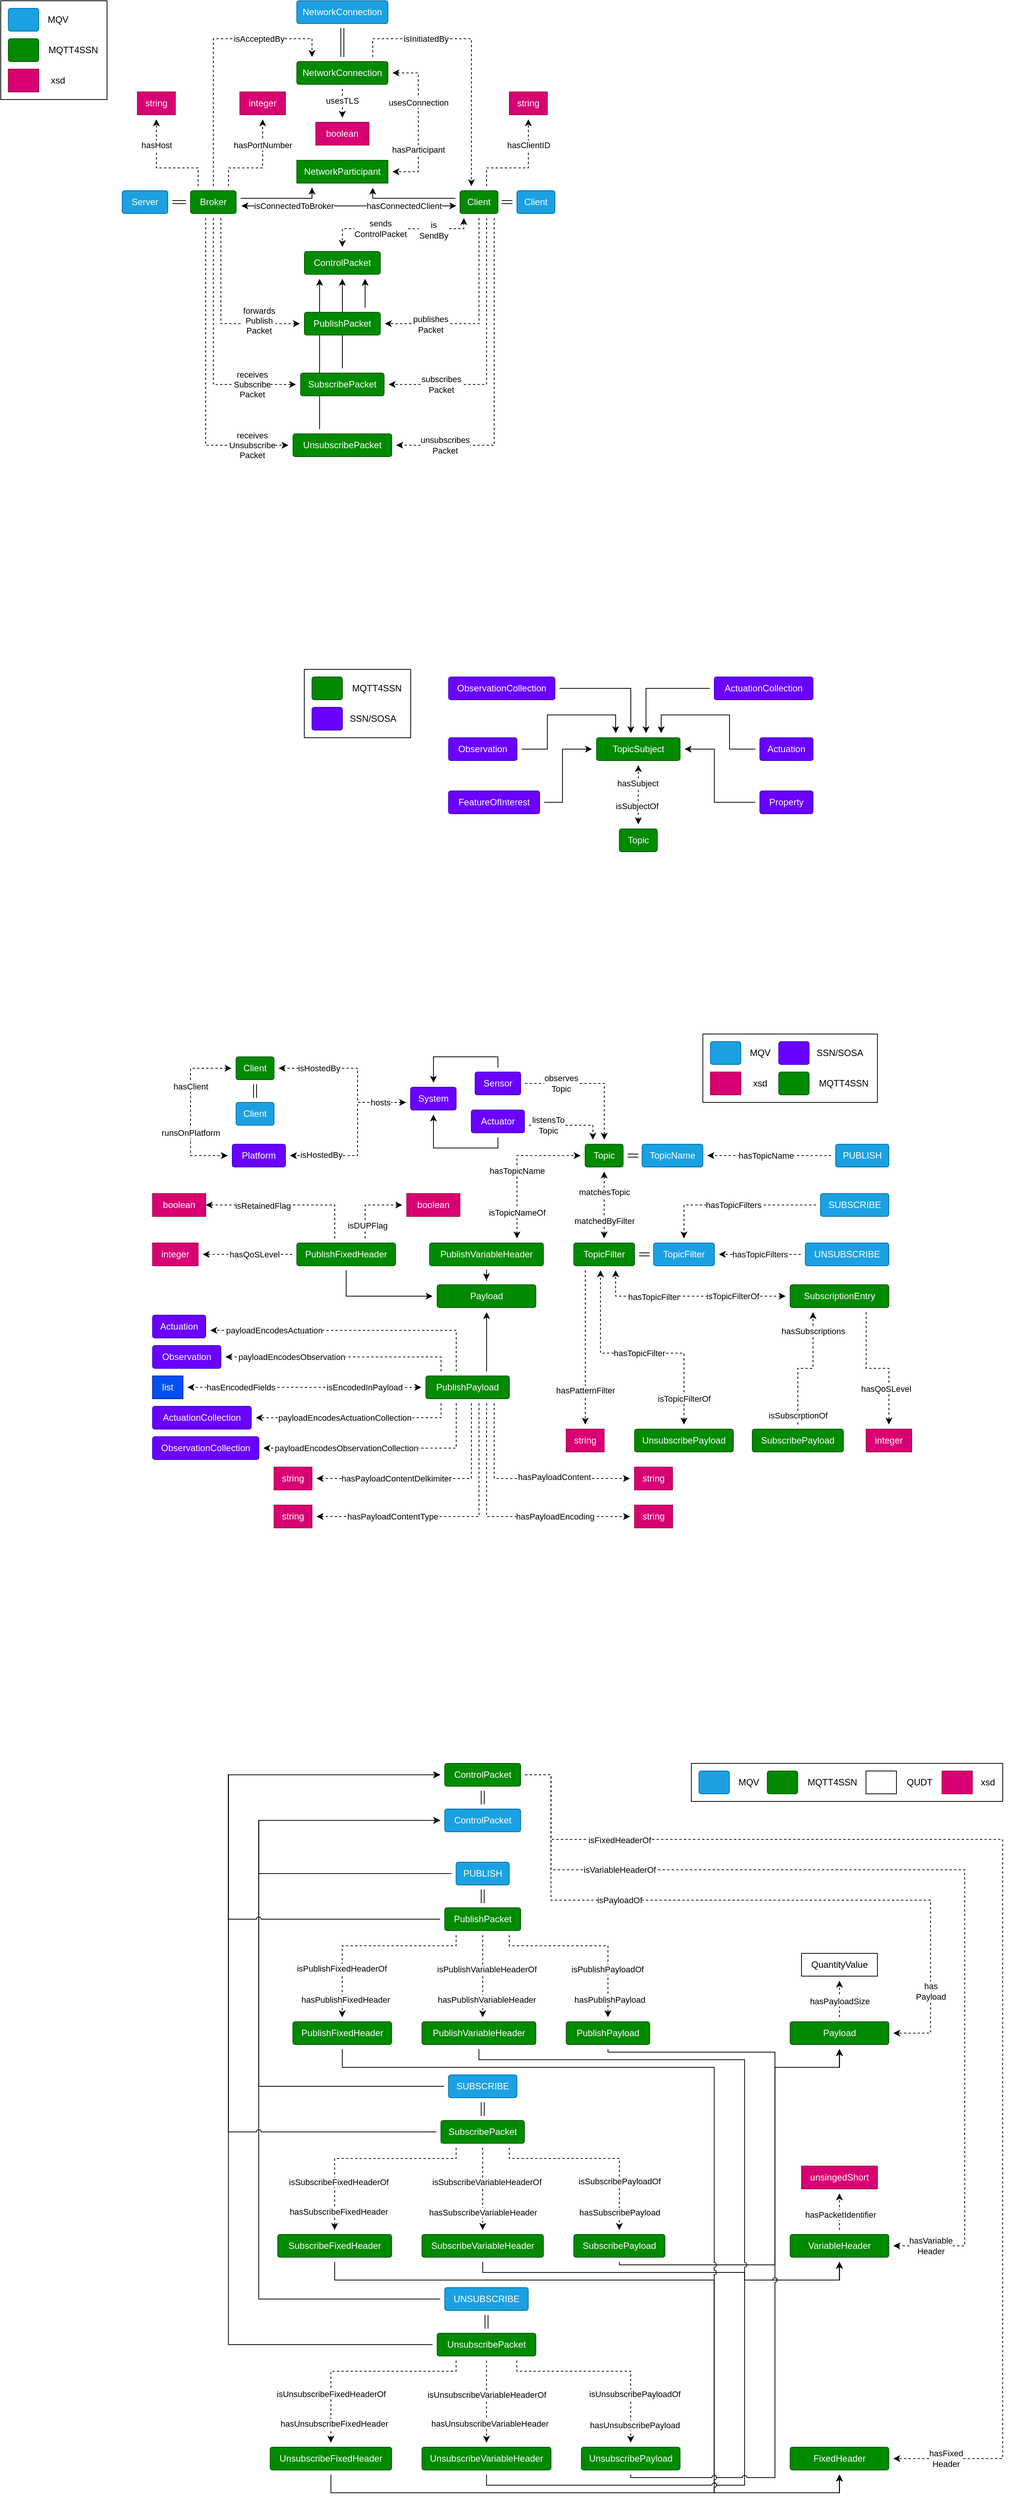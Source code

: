 <mxfile version="28.0.6">
  <diagram name="Page-1" id="8X90j2agcKZzmAuZHYjz">
    <mxGraphModel dx="1213" dy="828" grid="1" gridSize="10" guides="1" tooltips="1" connect="1" arrows="1" fold="1" page="1" pageScale="1" pageWidth="850" pageHeight="1100" math="0" shadow="0">
      <root>
        <mxCell id="0" />
        <mxCell id="1" parent="0" />
        <mxCell id="WCmOqJApZtAGnSyVygM3-62" value="" style="rounded=0;orthogonalLoop=1;jettySize=auto;html=1;convertToSvg=0;edgeStyle=orthogonalEdgeStyle;jumpStyle=none;dashed=1;strokeColor=default;align=center;verticalAlign=middle;fontFamily=Helvetica;fontSize=11;fontColor=default;labelBackgroundColor=default;endArrow=classic;sourcePerimeterSpacing=6;targetPerimeterSpacing=6;" parent="1" source="WCmOqJApZtAGnSyVygM3-38" target="WCmOqJApZtAGnSyVygM3-40" edge="1">
          <mxGeometry x="0.36" relative="1" as="geometry">
            <mxPoint x="240" y="1540" as="sourcePoint" />
            <mxPoint x="879.86" y="1415" as="targetPoint" />
            <Array as="points">
              <mxPoint x="510" y="1610" />
              <mxPoint x="510" y="1680" />
            </Array>
            <mxPoint as="offset" />
          </mxGeometry>
        </mxCell>
        <mxCell id="WCmOqJApZtAGnSyVygM3-323" value="isHostedBy" style="edgeLabel;html=1;align=center;verticalAlign=middle;resizable=0;points=[];" parent="WCmOqJApZtAGnSyVygM3-62" vertex="1" connectable="0">
          <mxGeometry x="0.64" y="-1" relative="1" as="geometry">
            <mxPoint as="offset" />
          </mxGeometry>
        </mxCell>
        <mxCell id="WCmOqJApZtAGnSyVygM3-61" value="isHostedBy" style="edgeStyle=orthogonalEdgeStyle;rounded=0;orthogonalLoop=1;jettySize=auto;html=1;startArrow=classic;startFill=1;dashed=1;strokeColor=default;align=center;verticalAlign=middle;fontFamily=Helvetica;fontSize=11;fontColor=default;labelBackgroundColor=default;endArrow=classic;sourcePerimeterSpacing=6;targetPerimeterSpacing=6;" parent="1" source="WCmOqJApZtAGnSyVygM3-38" target="WCmOqJApZtAGnSyVygM3-46" edge="1">
          <mxGeometry x="0.505" relative="1" as="geometry">
            <Array as="points">
              <mxPoint x="510" y="1610" />
              <mxPoint x="510" y="1565" />
            </Array>
            <mxPoint as="offset" />
          </mxGeometry>
        </mxCell>
        <mxCell id="WCmOqJApZtAGnSyVygM3-68" value="hosts" style="edgeLabel;html=1;align=center;verticalAlign=middle;resizable=0;points=[];rounded=0;dashed=1;strokeColor=default;fontFamily=Helvetica;fontSize=11;fontColor=default;labelBackgroundColor=default;" parent="WCmOqJApZtAGnSyVygM3-61" vertex="1" connectable="0">
          <mxGeometry x="-0.359" relative="1" as="geometry">
            <mxPoint x="30" y="4" as="offset" />
          </mxGeometry>
        </mxCell>
        <mxCell id="WCmOqJApZtAGnSyVygM3-3" value="NetworkParticipant" style="rounded=0;arcSize=10;whiteSpace=wrap;html=1;align=center;fillColor=#008a00;fontColor=#ffffff;strokeColor=#005700;" parent="1" vertex="1">
          <mxGeometry x="430" y="370" width="120" height="30" as="geometry" />
        </mxCell>
        <mxCell id="WCmOqJApZtAGnSyVygM3-13" value="" style="edgeStyle=orthogonalEdgeStyle;rounded=0;orthogonalLoop=1;jettySize=auto;html=1;strokeColor=default;align=center;verticalAlign=middle;fontFamily=Helvetica;fontSize=11;fontColor=default;labelBackgroundColor=default;endArrow=none;endFill=0;sourcePerimeterSpacing=6;targetPerimeterSpacing=6;curved=0;fillColor=default;shape=link;" parent="1" source="WCmOqJApZtAGnSyVygM3-4" target="WCmOqJApZtAGnSyVygM3-7" edge="1">
          <mxGeometry relative="1" as="geometry" />
        </mxCell>
        <mxCell id="WCmOqJApZtAGnSyVygM3-24" value="hasHost" style="edgeStyle=orthogonalEdgeStyle;rounded=0;orthogonalLoop=1;jettySize=auto;html=1;dashed=1;strokeColor=default;align=center;verticalAlign=middle;fontFamily=Helvetica;fontSize=11;fontColor=default;labelBackgroundColor=default;endArrow=classic;sourcePerimeterSpacing=6;targetPerimeterSpacing=6;" parent="1" source="WCmOqJApZtAGnSyVygM3-4" target="WCmOqJApZtAGnSyVygM3-15" edge="1">
          <mxGeometry x="0.524" relative="1" as="geometry">
            <Array as="points">
              <mxPoint x="300" y="380" />
              <mxPoint x="245" y="380" />
            </Array>
            <mxPoint as="offset" />
          </mxGeometry>
        </mxCell>
        <mxCell id="WCmOqJApZtAGnSyVygM3-30" value="&lt;font&gt;isAcceptedBy&lt;/font&gt;" style="edgeStyle=orthogonalEdgeStyle;rounded=0;orthogonalLoop=1;jettySize=auto;html=1;dashed=1;align=center;verticalAlign=middle;fontFamily=Helvetica;fontSize=11;fontColor=default;labelBackgroundColor=default;endArrow=classic;sourcePerimeterSpacing=6;targetPerimeterSpacing=6;" parent="1" source="WCmOqJApZtAGnSyVygM3-4" target="WCmOqJApZtAGnSyVygM3-11" edge="1">
          <mxGeometry x="0.46" relative="1" as="geometry">
            <Array as="points">
              <mxPoint x="320" y="210" />
              <mxPoint x="450" y="210" />
            </Array>
            <mxPoint as="offset" />
          </mxGeometry>
        </mxCell>
        <mxCell id="WCmOqJApZtAGnSyVygM3-33" style="edgeStyle=orthogonalEdgeStyle;rounded=0;orthogonalLoop=1;jettySize=auto;html=1;strokeColor=default;align=center;verticalAlign=middle;fontFamily=Helvetica;fontSize=11;fontColor=default;labelBackgroundColor=default;endArrow=classic;sourcePerimeterSpacing=6;targetPerimeterSpacing=6;" parent="1" source="WCmOqJApZtAGnSyVygM3-4" target="WCmOqJApZtAGnSyVygM3-3" edge="1">
          <mxGeometry relative="1" as="geometry">
            <Array as="points">
              <mxPoint x="450" y="420" />
            </Array>
          </mxGeometry>
        </mxCell>
        <mxCell id="WCmOqJApZtAGnSyVygM3-146" style="edgeStyle=orthogonalEdgeStyle;rounded=0;orthogonalLoop=1;jettySize=auto;html=1;dashed=1;strokeColor=default;align=center;verticalAlign=middle;fontFamily=Helvetica;fontSize=11;fontColor=default;labelBackgroundColor=default;endArrow=classic;sourcePerimeterSpacing=6;targetPerimeterSpacing=6;" parent="1" source="WCmOqJApZtAGnSyVygM3-4" target="WCmOqJApZtAGnSyVygM3-138" edge="1">
          <mxGeometry relative="1" as="geometry">
            <Array as="points">
              <mxPoint x="330" y="585" />
            </Array>
          </mxGeometry>
        </mxCell>
        <mxCell id="WCmOqJApZtAGnSyVygM3-149" value="&lt;div style=&quot;color: rgb(204, 204, 204); background-color: rgb(31, 31, 31); font-family: Consolas, &amp;quot;Courier New&amp;quot;, monospace; font-size: 14px; line-height: 19px; white-space-collapse: preserve;&quot;&gt;&lt;br&gt;&lt;/div&gt;" style="edgeLabel;html=1;align=center;verticalAlign=middle;resizable=0;points=[];rounded=0;dashed=1;strokeColor=default;fontFamily=Helvetica;fontSize=11;fontColor=default;labelBackgroundColor=default;" parent="WCmOqJApZtAGnSyVygM3-146" vertex="1" connectable="0">
          <mxGeometry x="0.225" relative="1" as="geometry">
            <mxPoint as="offset" />
          </mxGeometry>
        </mxCell>
        <mxCell id="WCmOqJApZtAGnSyVygM3-150" value="forwards&lt;br&gt;Publish&lt;br&gt;Packet" style="edgeLabel;html=1;align=center;verticalAlign=middle;resizable=0;points=[];rounded=0;dashed=1;strokeColor=default;fontFamily=Helvetica;fontSize=11;fontColor=default;labelBackgroundColor=default;" parent="WCmOqJApZtAGnSyVygM3-146" vertex="1" connectable="0">
          <mxGeometry x="-0.058" y="-2" relative="1" as="geometry">
            <mxPoint x="52" y="20" as="offset" />
          </mxGeometry>
        </mxCell>
        <mxCell id="WCmOqJApZtAGnSyVygM3-147" style="edgeStyle=orthogonalEdgeStyle;rounded=0;orthogonalLoop=1;jettySize=auto;html=1;dashed=1;strokeColor=default;align=center;verticalAlign=middle;fontFamily=Helvetica;fontSize=11;fontColor=default;labelBackgroundColor=default;endArrow=classic;sourcePerimeterSpacing=6;targetPerimeterSpacing=6;" parent="1" source="WCmOqJApZtAGnSyVygM3-4" target="WCmOqJApZtAGnSyVygM3-140" edge="1">
          <mxGeometry relative="1" as="geometry">
            <Array as="points">
              <mxPoint x="310" y="745" />
            </Array>
          </mxGeometry>
        </mxCell>
        <mxCell id="WCmOqJApZtAGnSyVygM3-151" value="receives&lt;br&gt;Unsubscribe&lt;br&gt;Packet" style="edgeLabel;html=1;align=center;verticalAlign=middle;resizable=0;points=[];rounded=0;dashed=1;strokeColor=default;fontFamily=Helvetica;fontSize=11;fontColor=default;labelBackgroundColor=default;" parent="WCmOqJApZtAGnSyVygM3-147" vertex="1" connectable="0">
          <mxGeometry x="0.586" y="1" relative="1" as="geometry">
            <mxPoint x="36" y="1" as="offset" />
          </mxGeometry>
        </mxCell>
        <mxCell id="WCmOqJApZtAGnSyVygM3-148" style="edgeStyle=orthogonalEdgeStyle;rounded=0;orthogonalLoop=1;jettySize=auto;html=1;dashed=1;strokeColor=default;align=center;verticalAlign=middle;fontFamily=Helvetica;fontSize=11;fontColor=default;labelBackgroundColor=default;endArrow=classic;sourcePerimeterSpacing=6;targetPerimeterSpacing=6;" parent="1" source="WCmOqJApZtAGnSyVygM3-4" target="WCmOqJApZtAGnSyVygM3-139" edge="1">
          <mxGeometry relative="1" as="geometry">
            <Array as="points">
              <mxPoint x="320" y="665" />
            </Array>
          </mxGeometry>
        </mxCell>
        <mxCell id="WCmOqJApZtAGnSyVygM3-152" value="receives&lt;br&gt;Subscribe&lt;br&gt;Packet" style="edgeLabel;html=1;align=center;verticalAlign=middle;resizable=0;points=[];rounded=0;dashed=1;strokeColor=default;fontFamily=Helvetica;fontSize=11;fontColor=default;labelBackgroundColor=default;" parent="WCmOqJApZtAGnSyVygM3-148" vertex="1" connectable="0">
          <mxGeometry x="0.843" relative="1" as="geometry">
            <mxPoint x="-33" as="offset" />
          </mxGeometry>
        </mxCell>
        <mxCell id="WCmOqJApZtAGnSyVygM3-4" value="Broker&lt;span style=&quot;color: rgba(0, 0, 0, 0); font-family: monospace; font-size: 0px; text-align: start; text-wrap-mode: nowrap;&quot;&gt;%3CmxGraphModel%3E%3Croot%3E%3CmxCell%20id%3D%220%22%2F%3E%3CmxCell%20id%3D%221%22%20parent%3D%220%22%2F%3E%3CmxCell%20id%3D%222%22%20value%3D%22NetworkParticipant%22%20style%3D%22rounded%3D1%3BarcSize%3D10%3BwhiteSpace%3Dwrap%3Bhtml%3D1%3Balign%3Dcenter%3B%22%20vertex%3D%221%22%20parent%3D%221%22%3E%3CmxGeometry%20x%3D%22300%22%20y%3D%22360%22%20width%3D%22100%22%20height%3D%2240%22%20as%3D%22geometry%22%2F%3E%3C%2FmxCell%3E%3C%2Froot%3E%3C%2FmxGraphModel%3E&lt;/span&gt;" style="rounded=1;arcSize=10;whiteSpace=wrap;html=1;align=center;fillColor=#008a00;fontColor=#ffffff;strokeColor=#005700;" parent="1" vertex="1">
          <mxGeometry x="290" y="410" width="60" height="30" as="geometry" />
        </mxCell>
        <mxCell id="WCmOqJApZtAGnSyVygM3-14" value="" style="edgeStyle=orthogonalEdgeStyle;rounded=0;orthogonalLoop=1;jettySize=auto;html=1;strokeColor=default;align=center;verticalAlign=middle;fontFamily=Helvetica;fontSize=11;fontColor=default;labelBackgroundColor=default;endArrow=none;endFill=0;sourcePerimeterSpacing=6;targetPerimeterSpacing=6;curved=0;fillColor=default;shape=link;" parent="1" source="WCmOqJApZtAGnSyVygM3-5" target="WCmOqJApZtAGnSyVygM3-6" edge="1">
          <mxGeometry relative="1" as="geometry" />
        </mxCell>
        <mxCell id="WCmOqJApZtAGnSyVygM3-21" value="hasClientID" style="edgeStyle=orthogonalEdgeStyle;rounded=0;orthogonalLoop=1;jettySize=auto;html=1;align=center;verticalAlign=middle;fontFamily=Helvetica;fontSize=11;fontColor=default;labelBorderColor=none;labelBackgroundColor=default;resizable=0;fillColor=none;gradientColor=none;dashed=1;strokeColor=default;endArrow=classic;sourcePerimeterSpacing=6;targetPerimeterSpacing=6;" parent="1" source="WCmOqJApZtAGnSyVygM3-5" target="WCmOqJApZtAGnSyVygM3-16" edge="1">
          <mxGeometry x="0.524" relative="1" as="geometry">
            <Array as="points">
              <mxPoint x="680" y="380" />
              <mxPoint x="735" y="380" />
            </Array>
            <mxPoint as="offset" />
          </mxGeometry>
        </mxCell>
        <mxCell id="WCmOqJApZtAGnSyVygM3-34" style="edgeStyle=orthogonalEdgeStyle;rounded=0;orthogonalLoop=1;jettySize=auto;html=1;strokeColor=default;align=center;verticalAlign=middle;fontFamily=Helvetica;fontSize=11;fontColor=default;labelBackgroundColor=default;endArrow=classic;sourcePerimeterSpacing=6;targetPerimeterSpacing=6;" parent="1" source="WCmOqJApZtAGnSyVygM3-5" target="WCmOqJApZtAGnSyVygM3-3" edge="1">
          <mxGeometry relative="1" as="geometry">
            <Array as="points">
              <mxPoint x="530" y="420" />
            </Array>
          </mxGeometry>
        </mxCell>
        <mxCell id="WCmOqJApZtAGnSyVygM3-166" style="edgeStyle=orthogonalEdgeStyle;rounded=0;orthogonalLoop=1;jettySize=auto;html=1;dashed=1;strokeColor=default;align=center;verticalAlign=middle;fontFamily=Helvetica;fontSize=11;fontColor=default;labelBackgroundColor=default;endArrow=classic;sourcePerimeterSpacing=6;targetPerimeterSpacing=6;startArrow=classic;startFill=1;" parent="1" source="WCmOqJApZtAGnSyVygM3-5" target="WCmOqJApZtAGnSyVygM3-141" edge="1">
          <mxGeometry relative="1" as="geometry">
            <Array as="points">
              <mxPoint x="650" y="460" />
              <mxPoint x="490" y="460" />
            </Array>
          </mxGeometry>
        </mxCell>
        <mxCell id="WCmOqJApZtAGnSyVygM3-171" value="sends&lt;br&gt;ControlPacket" style="edgeLabel;html=1;align=center;verticalAlign=middle;resizable=0;points=[];" parent="WCmOqJApZtAGnSyVygM3-166" vertex="1" connectable="0">
          <mxGeometry x="0.463" y="-2" relative="1" as="geometry">
            <mxPoint x="21" y="2" as="offset" />
          </mxGeometry>
        </mxCell>
        <mxCell id="WCmOqJApZtAGnSyVygM3-172" value="is&lt;br&gt;SendBy" style="edgeLabel;html=1;align=center;verticalAlign=middle;resizable=0;points=[];" parent="WCmOqJApZtAGnSyVygM3-166" vertex="1" connectable="0">
          <mxGeometry x="-0.39" y="-2" relative="1" as="geometry">
            <mxPoint x="6" y="4" as="offset" />
          </mxGeometry>
        </mxCell>
        <mxCell id="WCmOqJApZtAGnSyVygM3-167" style="edgeStyle=orthogonalEdgeStyle;rounded=0;orthogonalLoop=1;jettySize=auto;html=1;dashed=1;strokeColor=default;align=center;verticalAlign=middle;fontFamily=Helvetica;fontSize=11;fontColor=default;labelBackgroundColor=default;endArrow=classic;sourcePerimeterSpacing=6;targetPerimeterSpacing=6;" parent="1" source="WCmOqJApZtAGnSyVygM3-5" target="WCmOqJApZtAGnSyVygM3-138" edge="1">
          <mxGeometry relative="1" as="geometry">
            <Array as="points">
              <mxPoint x="670" y="585" />
            </Array>
          </mxGeometry>
        </mxCell>
        <mxCell id="WCmOqJApZtAGnSyVygM3-173" value="publishes&lt;br&gt;Packet" style="edgeLabel;html=1;align=center;verticalAlign=middle;resizable=0;points=[];" parent="WCmOqJApZtAGnSyVygM3-167" vertex="1" connectable="0">
          <mxGeometry x="0.548" y="1" relative="1" as="geometry">
            <mxPoint as="offset" />
          </mxGeometry>
        </mxCell>
        <mxCell id="WCmOqJApZtAGnSyVygM3-168" style="edgeStyle=orthogonalEdgeStyle;rounded=0;orthogonalLoop=1;jettySize=auto;html=1;dashed=1;strokeColor=default;align=center;verticalAlign=middle;fontFamily=Helvetica;fontSize=11;fontColor=default;labelBackgroundColor=default;endArrow=classic;sourcePerimeterSpacing=6;targetPerimeterSpacing=6;" parent="1" source="WCmOqJApZtAGnSyVygM3-5" target="WCmOqJApZtAGnSyVygM3-139" edge="1">
          <mxGeometry relative="1" as="geometry">
            <Array as="points">
              <mxPoint x="680" y="665" />
            </Array>
          </mxGeometry>
        </mxCell>
        <mxCell id="WCmOqJApZtAGnSyVygM3-174" value="subscribes&lt;br&gt;Packet" style="edgeLabel;html=1;align=center;verticalAlign=middle;resizable=0;points=[];" parent="WCmOqJApZtAGnSyVygM3-168" vertex="1" connectable="0">
          <mxGeometry x="0.709" y="-1" relative="1" as="geometry">
            <mxPoint x="18" y="1" as="offset" />
          </mxGeometry>
        </mxCell>
        <mxCell id="WCmOqJApZtAGnSyVygM3-169" style="edgeStyle=orthogonalEdgeStyle;rounded=0;orthogonalLoop=1;jettySize=auto;html=1;dashed=1;strokeColor=default;align=center;verticalAlign=middle;fontFamily=Helvetica;fontSize=11;fontColor=default;labelBackgroundColor=default;endArrow=classic;sourcePerimeterSpacing=6;targetPerimeterSpacing=6;" parent="1" source="WCmOqJApZtAGnSyVygM3-5" target="WCmOqJApZtAGnSyVygM3-140" edge="1">
          <mxGeometry relative="1" as="geometry">
            <Array as="points">
              <mxPoint x="690" y="745" />
            </Array>
          </mxGeometry>
        </mxCell>
        <mxCell id="WCmOqJApZtAGnSyVygM3-175" value="unsubscribes&lt;br&gt;Packet" style="edgeLabel;html=1;align=center;verticalAlign=middle;resizable=0;points=[];" parent="WCmOqJApZtAGnSyVygM3-169" vertex="1" connectable="0">
          <mxGeometry x="0.772" y="1" relative="1" as="geometry">
            <mxPoint x="15" y="-1" as="offset" />
          </mxGeometry>
        </mxCell>
        <mxCell id="WCmOqJApZtAGnSyVygM3-281" style="edgeStyle=orthogonalEdgeStyle;rounded=0;orthogonalLoop=1;jettySize=auto;html=1;strokeColor=default;align=center;verticalAlign=middle;fontFamily=Helvetica;fontSize=11;fontColor=default;labelBackgroundColor=default;endArrow=classic;sourcePerimeterSpacing=6;targetPerimeterSpacing=6;startArrow=classic;startFill=1;" parent="1" edge="1">
          <mxGeometry relative="1" as="geometry">
            <mxPoint x="640" y="430" as="sourcePoint" />
            <mxPoint x="357" y="430" as="targetPoint" />
            <Array as="points">
              <mxPoint x="481" y="430" />
              <mxPoint x="481" y="430" />
            </Array>
          </mxGeometry>
        </mxCell>
        <mxCell id="WCmOqJApZtAGnSyVygM3-282" value="isConnectedToBroker" style="edgeLabel;html=1;align=center;verticalAlign=middle;resizable=0;points=[];" parent="WCmOqJApZtAGnSyVygM3-281" vertex="1" connectable="0">
          <mxGeometry x="0.579" relative="1" as="geometry">
            <mxPoint x="9" as="offset" />
          </mxGeometry>
        </mxCell>
        <mxCell id="WCmOqJApZtAGnSyVygM3-283" value="hasConnectedClient" style="edgeLabel;html=1;align=center;verticalAlign=middle;resizable=0;points=[];" parent="WCmOqJApZtAGnSyVygM3-281" vertex="1" connectable="0">
          <mxGeometry x="-0.213" relative="1" as="geometry">
            <mxPoint x="42" as="offset" />
          </mxGeometry>
        </mxCell>
        <mxCell id="WCmOqJApZtAGnSyVygM3-5" value="Client" style="rounded=1;arcSize=10;whiteSpace=wrap;html=1;align=center;fillColor=#008a00;fontColor=#ffffff;strokeColor=#005700;" parent="1" vertex="1">
          <mxGeometry x="645" y="410" width="50" height="30" as="geometry" />
        </mxCell>
        <mxCell id="WCmOqJApZtAGnSyVygM3-6" value="Client" style="rounded=1;arcSize=10;whiteSpace=wrap;html=1;align=center;fillColor=#1ba1e2;fontColor=#ffffff;strokeColor=#006EAF;" parent="1" vertex="1">
          <mxGeometry x="720" y="410" width="50" height="30" as="geometry" />
        </mxCell>
        <mxCell id="WCmOqJApZtAGnSyVygM3-25" value="hasPortNumber" style="edgeStyle=orthogonalEdgeStyle;rounded=0;orthogonalLoop=1;jettySize=auto;html=1;dashed=1;strokeColor=default;align=center;verticalAlign=middle;fontFamily=Helvetica;fontSize=11;fontColor=default;labelBackgroundColor=default;endArrow=classic;sourcePerimeterSpacing=6;targetPerimeterSpacing=6;" parent="1" source="WCmOqJApZtAGnSyVygM3-4" target="WCmOqJApZtAGnSyVygM3-17" edge="1">
          <mxGeometry x="0.489" relative="1" as="geometry">
            <Array as="points">
              <mxPoint x="340" y="380" />
              <mxPoint x="385" y="380" />
            </Array>
            <mxPoint as="offset" />
          </mxGeometry>
        </mxCell>
        <mxCell id="WCmOqJApZtAGnSyVygM3-7" value="Server" style="rounded=1;arcSize=10;whiteSpace=wrap;html=1;align=center;fillColor=#1ba1e2;fontColor=#ffffff;strokeColor=#006EAF;" parent="1" vertex="1">
          <mxGeometry x="200" y="410" width="60" height="30" as="geometry" />
        </mxCell>
        <mxCell id="WCmOqJApZtAGnSyVygM3-12" value="" style="edgeStyle=orthogonalEdgeStyle;rounded=0;orthogonalLoop=1;jettySize=auto;html=1;shape=link;endArrow=none;endFill=0;curved=0;sourcePerimeterSpacing=6;strokeColor=default;fillColor=default;targetPerimeterSpacing=6;" parent="1" source="WCmOqJApZtAGnSyVygM3-10" target="WCmOqJApZtAGnSyVygM3-11" edge="1">
          <mxGeometry relative="1" as="geometry" />
        </mxCell>
        <mxCell id="WCmOqJApZtAGnSyVygM3-29" value="usesConnection" style="edgeStyle=orthogonalEdgeStyle;rounded=0;orthogonalLoop=1;jettySize=auto;html=1;dashed=1;strokeColor=default;align=center;verticalAlign=middle;fontFamily=Helvetica;fontSize=11;fontColor=default;labelBackgroundColor=default;endArrow=classic;sourcePerimeterSpacing=6;targetPerimeterSpacing=6;startArrow=classic;startFill=1;endFill=1;" parent="1" source="WCmOqJApZtAGnSyVygM3-11" target="WCmOqJApZtAGnSyVygM3-3" edge="1">
          <mxGeometry x="-0.266" relative="1" as="geometry">
            <Array as="points">
              <mxPoint x="590" y="255" />
              <mxPoint x="590" y="385" />
            </Array>
            <mxPoint as="offset" />
          </mxGeometry>
        </mxCell>
        <mxCell id="WCmOqJApZtAGnSyVygM3-66" value="hasParticipant" style="edgeLabel;html=1;align=center;verticalAlign=middle;resizable=0;points=[];" parent="WCmOqJApZtAGnSyVygM3-29" vertex="1" connectable="0">
          <mxGeometry x="0.21" y="-2" relative="1" as="geometry">
            <mxPoint x="2" y="15" as="offset" />
          </mxGeometry>
        </mxCell>
        <mxCell id="WCmOqJApZtAGnSyVygM3-10" value="NetworkConnection" style="rounded=1;arcSize=10;html=1;align=center;fillColor=#1ba1e2;labelBorderColor=none;labelBackgroundColor=none;convertToSvg=0;spacing=2;spacingLeft=0;spacingRight=0;whiteSpace=wrap;fontColor=#ffffff;strokeColor=#006EAF;" parent="1" vertex="1">
          <mxGeometry x="430" y="160" width="120" height="30" as="geometry" />
        </mxCell>
        <mxCell id="WCmOqJApZtAGnSyVygM3-19" value="" style="edgeStyle=orthogonalEdgeStyle;rounded=0;orthogonalLoop=1;jettySize=auto;html=1;sourcePerimeterSpacing=6;targetPerimeterSpacing=6;dashed=1;" parent="1" source="WCmOqJApZtAGnSyVygM3-11" target="WCmOqJApZtAGnSyVygM3-18" edge="1">
          <mxGeometry relative="1" as="geometry" />
        </mxCell>
        <mxCell id="WCmOqJApZtAGnSyVygM3-20" value="usesTLS" style="edgeLabel;align=center;verticalAlign=middle;resizable=0;points=[];labelBackgroundColor=default;labelBorderColor=none;" parent="WCmOqJApZtAGnSyVygM3-19" vertex="1" connectable="0">
          <mxGeometry x="-0.13" y="-1" relative="1" as="geometry">
            <mxPoint x="1" y="-2" as="offset" />
          </mxGeometry>
        </mxCell>
        <mxCell id="WCmOqJApZtAGnSyVygM3-31" value="isInitiatedBy" style="edgeStyle=orthogonalEdgeStyle;rounded=0;orthogonalLoop=1;jettySize=auto;html=1;dashed=1;strokeColor=default;align=center;verticalAlign=middle;fontFamily=Helvetica;fontSize=11;fontColor=default;labelBackgroundColor=default;endArrow=classic;sourcePerimeterSpacing=6;targetPerimeterSpacing=6;" parent="1" source="WCmOqJApZtAGnSyVygM3-11" target="WCmOqJApZtAGnSyVygM3-5" edge="1">
          <mxGeometry x="-0.46" relative="1" as="geometry">
            <Array as="points">
              <mxPoint x="530" y="210" />
              <mxPoint x="660" y="210" />
            </Array>
            <mxPoint as="offset" />
          </mxGeometry>
        </mxCell>
        <mxCell id="WCmOqJApZtAGnSyVygM3-11" value="NetworkConnection" style="rounded=1;arcSize=10;html=1;align=center;fillColor=#008a00;labelBorderColor=none;labelBackgroundColor=none;convertToSvg=0;spacing=2;spacingLeft=0;spacingRight=0;whiteSpace=wrap;fontColor=#ffffff;strokeColor=#005700;" parent="1" vertex="1">
          <mxGeometry x="430" y="240" width="120" height="30" as="geometry" />
        </mxCell>
        <mxCell id="WCmOqJApZtAGnSyVygM3-15" value="string" style="whiteSpace=wrap;html=1;align=center;fillColor=#d80073;fontColor=#ffffff;strokeColor=#A50040;" parent="1" vertex="1">
          <mxGeometry x="220" y="280" width="50" height="30" as="geometry" />
        </mxCell>
        <mxCell id="WCmOqJApZtAGnSyVygM3-16" value="string" style="whiteSpace=wrap;html=1;align=center;fillColor=#d80073;fontColor=#ffffff;strokeColor=#A50040;" parent="1" vertex="1">
          <mxGeometry x="710" y="280" width="50" height="30" as="geometry" />
        </mxCell>
        <mxCell id="WCmOqJApZtAGnSyVygM3-17" value="integer" style="whiteSpace=wrap;html=1;align=center;fillColor=#d80073;fontColor=#ffffff;strokeColor=#A50040;" parent="1" vertex="1">
          <mxGeometry x="355" y="280" width="60" height="30" as="geometry" />
        </mxCell>
        <mxCell id="WCmOqJApZtAGnSyVygM3-18" value="boolean" style="whiteSpace=wrap;html=1;align=center;fillColor=#d80073;fontColor=#ffffff;strokeColor=#A50040;" parent="1" vertex="1">
          <mxGeometry x="455" y="320" width="70" height="30" as="geometry" />
        </mxCell>
        <mxCell id="WCmOqJApZtAGnSyVygM3-38" value="System" style="rounded=1;arcSize=10;whiteSpace=wrap;html=1;align=center;fillColor=#6a00ff;fontColor=#ffffff;strokeColor=#3700CC;" parent="1" vertex="1">
          <mxGeometry x="579.86" y="1590" width="60" height="30" as="geometry" />
        </mxCell>
        <mxCell id="WCmOqJApZtAGnSyVygM3-49" style="edgeStyle=orthogonalEdgeStyle;rounded=0;orthogonalLoop=1;jettySize=auto;html=1;strokeColor=default;align=center;verticalAlign=middle;fontFamily=Helvetica;fontSize=11;fontColor=default;labelBackgroundColor=default;endArrow=classic;sourcePerimeterSpacing=6;targetPerimeterSpacing=6;" parent="1" source="WCmOqJApZtAGnSyVygM3-39" target="WCmOqJApZtAGnSyVygM3-38" edge="1">
          <mxGeometry relative="1" as="geometry">
            <Array as="points">
              <mxPoint x="695" y="1550" />
              <mxPoint x="610" y="1550" />
            </Array>
          </mxGeometry>
        </mxCell>
        <mxCell id="WCmOqJApZtAGnSyVygM3-58" value="observes&lt;br&gt;Topic" style="edgeStyle=orthogonalEdgeStyle;rounded=0;orthogonalLoop=1;jettySize=auto;html=1;dashed=1;strokeColor=default;align=center;verticalAlign=middle;fontFamily=Helvetica;fontSize=11;fontColor=default;labelBackgroundColor=default;endArrow=classic;sourcePerimeterSpacing=6;targetPerimeterSpacing=6;" parent="1" source="WCmOqJApZtAGnSyVygM3-39" target="WCmOqJApZtAGnSyVygM3-43" edge="1">
          <mxGeometry x="-0.469" relative="1" as="geometry">
            <Array as="points">
              <mxPoint x="835" y="1585" />
            </Array>
            <mxPoint as="offset" />
          </mxGeometry>
        </mxCell>
        <mxCell id="WCmOqJApZtAGnSyVygM3-39" value="Sensor" style="rounded=1;arcSize=10;whiteSpace=wrap;html=1;align=center;fillColor=#6a00ff;fontColor=#ffffff;strokeColor=#3700CC;" parent="1" vertex="1">
          <mxGeometry x="664.86" y="1570" width="60" height="30" as="geometry" />
        </mxCell>
        <mxCell id="WCmOqJApZtAGnSyVygM3-40" value="Platform" style="rounded=1;arcSize=10;whiteSpace=wrap;html=1;align=center;fillColor=#6a00ff;fontColor=#ffffff;strokeColor=#3700CC;" parent="1" vertex="1">
          <mxGeometry x="345" y="1665" width="70" height="30" as="geometry" />
        </mxCell>
        <mxCell id="WCmOqJApZtAGnSyVygM3-50" style="edgeStyle=orthogonalEdgeStyle;rounded=0;orthogonalLoop=1;jettySize=auto;html=1;strokeColor=default;align=center;verticalAlign=middle;fontFamily=Helvetica;fontSize=11;fontColor=default;labelBackgroundColor=default;endArrow=classic;sourcePerimeterSpacing=6;targetPerimeterSpacing=6;fontStyle=4" parent="1" source="WCmOqJApZtAGnSyVygM3-41" target="WCmOqJApZtAGnSyVygM3-38" edge="1">
          <mxGeometry relative="1" as="geometry">
            <Array as="points">
              <mxPoint x="695" y="1670" />
              <mxPoint x="610" y="1670" />
            </Array>
          </mxGeometry>
        </mxCell>
        <mxCell id="WCmOqJApZtAGnSyVygM3-59" value="listensTo&lt;br&gt;Topic" style="edgeStyle=orthogonalEdgeStyle;rounded=0;orthogonalLoop=1;jettySize=auto;html=1;dashed=1;strokeColor=default;align=center;verticalAlign=middle;fontFamily=Helvetica;fontSize=11;fontColor=default;labelBackgroundColor=default;endArrow=classic;sourcePerimeterSpacing=6;targetPerimeterSpacing=6;" parent="1" source="WCmOqJApZtAGnSyVygM3-41" target="WCmOqJApZtAGnSyVygM3-43" edge="1">
          <mxGeometry x="-0.507" relative="1" as="geometry">
            <Array as="points">
              <mxPoint x="820" y="1640" />
            </Array>
            <mxPoint as="offset" />
          </mxGeometry>
        </mxCell>
        <mxCell id="WCmOqJApZtAGnSyVygM3-41" value="Actuator" style="rounded=1;arcSize=10;whiteSpace=wrap;html=1;align=center;fillColor=#6a00ff;fontColor=#ffffff;strokeColor=#3700CC;" parent="1" vertex="1">
          <mxGeometry x="659.86" y="1620" width="70" height="30" as="geometry" />
        </mxCell>
        <mxCell id="WCmOqJApZtAGnSyVygM3-52" style="edgeStyle=orthogonalEdgeStyle;rounded=0;orthogonalLoop=1;jettySize=auto;html=1;strokeColor=default;align=center;verticalAlign=middle;fontFamily=Helvetica;fontSize=11;fontColor=default;labelBackgroundColor=default;endArrow=none;endFill=0;sourcePerimeterSpacing=6;targetPerimeterSpacing=6;curved=0;fillColor=default;shape=link;" parent="1" source="WCmOqJApZtAGnSyVygM3-42" target="WCmOqJApZtAGnSyVygM3-43" edge="1">
          <mxGeometry relative="1" as="geometry" />
        </mxCell>
        <mxCell id="WCmOqJApZtAGnSyVygM3-42" value="TopicName" style="rounded=1;arcSize=10;whiteSpace=wrap;html=1;align=center;fillColor=#1ba1e2;fontColor=#ffffff;strokeColor=#006EAF;" parent="1" vertex="1">
          <mxGeometry x="884.86" y="1665" width="80" height="30" as="geometry" />
        </mxCell>
        <mxCell id="WCmOqJApZtAGnSyVygM3-43" value="Topic" style="rounded=1;arcSize=10;whiteSpace=wrap;html=1;align=center;fillColor=#008a00;fontColor=#ffffff;strokeColor=#005700;" parent="1" vertex="1">
          <mxGeometry x="809.86" y="1665" width="50" height="30" as="geometry" />
        </mxCell>
        <mxCell id="WCmOqJApZtAGnSyVygM3-55" value="hasPatternFilter" style="edgeStyle=orthogonalEdgeStyle;rounded=0;orthogonalLoop=1;jettySize=auto;html=1;strokeColor=default;align=center;verticalAlign=middle;fontFamily=Helvetica;fontSize=11;fontColor=default;labelBackgroundColor=default;endArrow=classic;endFill=1;sourcePerimeterSpacing=6;targetPerimeterSpacing=6;curved=0;fillColor=default;startArrow=none;startFill=0;dashed=1;" parent="1" source="WCmOqJApZtAGnSyVygM3-44" target="WCmOqJApZtAGnSyVygM3-48" edge="1">
          <mxGeometry x="0.556" relative="1" as="geometry">
            <Array as="points">
              <mxPoint x="810" y="1880" />
              <mxPoint x="810" y="1880" />
            </Array>
            <mxPoint as="offset" />
          </mxGeometry>
        </mxCell>
        <mxCell id="WCmOqJApZtAGnSyVygM3-57" value="matchesTopic" style="edgeStyle=orthogonalEdgeStyle;rounded=0;orthogonalLoop=1;jettySize=auto;html=1;startArrow=classic;startFill=1;dashed=1;strokeColor=default;align=center;verticalAlign=middle;fontFamily=Helvetica;fontSize=11;fontColor=default;labelBackgroundColor=default;endArrow=classic;sourcePerimeterSpacing=6;targetPerimeterSpacing=6;" parent="1" source="WCmOqJApZtAGnSyVygM3-44" target="WCmOqJApZtAGnSyVygM3-43" edge="1">
          <mxGeometry x="0.397" relative="1" as="geometry">
            <Array as="points">
              <mxPoint x="835" y="1770" />
              <mxPoint x="835" y="1770" />
            </Array>
            <mxPoint as="offset" />
          </mxGeometry>
        </mxCell>
        <mxCell id="WCmOqJApZtAGnSyVygM3-67" value="matchedByFilter" style="edgeLabel;html=1;align=center;verticalAlign=middle;resizable=0;points=[];rounded=0;dashed=1;strokeColor=default;fontFamily=Helvetica;fontSize=11;fontColor=default;labelBackgroundColor=default;" parent="WCmOqJApZtAGnSyVygM3-57" vertex="1" connectable="0">
          <mxGeometry x="-0.28" y="1" relative="1" as="geometry">
            <mxPoint x="1" y="8" as="offset" />
          </mxGeometry>
        </mxCell>
        <mxCell id="WCmOqJApZtAGnSyVygM3-44" value="TopicFilter" style="rounded=1;arcSize=10;whiteSpace=wrap;html=1;align=center;fillColor=#008a00;fontColor=#ffffff;strokeColor=#005700;" parent="1" vertex="1">
          <mxGeometry x="794.86" y="1795" width="80" height="30" as="geometry" />
        </mxCell>
        <mxCell id="WCmOqJApZtAGnSyVygM3-53" style="edgeStyle=orthogonalEdgeStyle;rounded=0;orthogonalLoop=1;jettySize=auto;html=1;strokeColor=default;align=center;verticalAlign=middle;fontFamily=Helvetica;fontSize=11;fontColor=default;labelBackgroundColor=default;endArrow=none;endFill=0;sourcePerimeterSpacing=6;targetPerimeterSpacing=6;curved=0;fillColor=default;shape=link;" parent="1" source="WCmOqJApZtAGnSyVygM3-45" target="WCmOqJApZtAGnSyVygM3-44" edge="1">
          <mxGeometry relative="1" as="geometry" />
        </mxCell>
        <mxCell id="WCmOqJApZtAGnSyVygM3-45" value="TopicFilter" style="rounded=1;arcSize=10;whiteSpace=wrap;html=1;align=center;fillColor=#1ba1e2;fontColor=#ffffff;strokeColor=#006EAF;" parent="1" vertex="1">
          <mxGeometry x="900" y="1795" width="80" height="30" as="geometry" />
        </mxCell>
        <mxCell id="WCmOqJApZtAGnSyVygM3-69" style="edgeStyle=orthogonalEdgeStyle;rounded=0;orthogonalLoop=1;jettySize=auto;html=1;startArrow=classic;startFill=1;dashed=1;strokeColor=default;align=center;verticalAlign=middle;fontFamily=Helvetica;fontSize=11;fontColor=default;labelBackgroundColor=default;endArrow=classic;sourcePerimeterSpacing=6;targetPerimeterSpacing=6;" parent="1" source="WCmOqJApZtAGnSyVygM3-46" target="WCmOqJApZtAGnSyVygM3-40" edge="1">
          <mxGeometry relative="1" as="geometry">
            <Array as="points">
              <mxPoint x="290" y="1565" />
              <mxPoint x="290" y="1680" />
            </Array>
          </mxGeometry>
        </mxCell>
        <mxCell id="WCmOqJApZtAGnSyVygM3-70" value="runsOnPlatform" style="edgeLabel;html=1;align=center;verticalAlign=middle;resizable=0;points=[];rounded=0;dashed=1;strokeColor=default;fontFamily=Helvetica;fontSize=11;fontColor=default;labelBackgroundColor=default;" parent="WCmOqJApZtAGnSyVygM3-69" vertex="1" connectable="0">
          <mxGeometry x="0.146" y="1" relative="1" as="geometry">
            <mxPoint x="-1" y="14" as="offset" />
          </mxGeometry>
        </mxCell>
        <mxCell id="WCmOqJApZtAGnSyVygM3-71" value="hasClient" style="edgeLabel;html=1;align=center;verticalAlign=middle;resizable=0;points=[];rounded=0;dashed=1;strokeColor=default;fontFamily=Helvetica;fontSize=11;fontColor=default;labelBackgroundColor=default;" parent="WCmOqJApZtAGnSyVygM3-69" vertex="1" connectable="0">
          <mxGeometry x="-0.632" relative="1" as="geometry">
            <mxPoint x="-14" y="24" as="offset" />
          </mxGeometry>
        </mxCell>
        <mxCell id="WCmOqJApZtAGnSyVygM3-46" value="Client" style="rounded=1;arcSize=10;whiteSpace=wrap;html=1;align=center;fillColor=#008a00;fontColor=#ffffff;strokeColor=#005700;" parent="1" vertex="1">
          <mxGeometry x="350" y="1550" width="50" height="30" as="geometry" />
        </mxCell>
        <mxCell id="WCmOqJApZtAGnSyVygM3-54" style="edgeStyle=orthogonalEdgeStyle;rounded=0;orthogonalLoop=1;jettySize=auto;html=1;strokeColor=default;align=center;verticalAlign=middle;fontFamily=Helvetica;fontSize=11;fontColor=default;labelBorderColor=none;labelBackgroundColor=default;resizable=0;endArrow=none;sourcePerimeterSpacing=6;targetPerimeterSpacing=6;fillColor=default;gradientColor=none;endFill=0;curved=0;shape=link;" parent="1" source="WCmOqJApZtAGnSyVygM3-47" target="WCmOqJApZtAGnSyVygM3-46" edge="1">
          <mxGeometry relative="1" as="geometry" />
        </mxCell>
        <mxCell id="WCmOqJApZtAGnSyVygM3-47" value="Client" style="rounded=1;arcSize=10;whiteSpace=wrap;html=1;align=center;fillColor=#1ba1e2;fontColor=#ffffff;strokeColor=#006EAF;" parent="1" vertex="1">
          <mxGeometry x="350" y="1610" width="50" height="30" as="geometry" />
        </mxCell>
        <mxCell id="WCmOqJApZtAGnSyVygM3-48" value="string" style="whiteSpace=wrap;html=1;align=center;fillColor=#d80073;fontColor=#ffffff;strokeColor=#A50040;" parent="1" vertex="1">
          <mxGeometry x="784.86" y="2040" width="50" height="30" as="geometry" />
        </mxCell>
        <mxCell id="WCmOqJApZtAGnSyVygM3-141" value="ControlPacket" style="rounded=1;arcSize=10;whiteSpace=wrap;html=1;align=center;fillColor=#008a00;fontColor=#ffffff;strokeColor=#005700;" parent="1" vertex="1">
          <mxGeometry x="440" y="490" width="100" height="30" as="geometry" />
        </mxCell>
        <mxCell id="WCmOqJApZtAGnSyVygM3-163" style="edgeStyle=orthogonalEdgeStyle;rounded=0;orthogonalLoop=1;jettySize=auto;html=1;strokeColor=default;align=center;verticalAlign=middle;fontFamily=Helvetica;fontSize=11;fontColor=default;labelBackgroundColor=default;endArrow=classic;sourcePerimeterSpacing=6;targetPerimeterSpacing=6;jumpStyle=none;shadow=0;" parent="1" source="WCmOqJApZtAGnSyVygM3-140" target="WCmOqJApZtAGnSyVygM3-141" edge="1">
          <mxGeometry relative="1" as="geometry">
            <Array as="points">
              <mxPoint x="460" y="640" />
              <mxPoint x="460" y="640" />
            </Array>
          </mxGeometry>
        </mxCell>
        <mxCell id="WCmOqJApZtAGnSyVygM3-140" value="UnsubscribePacket" style="rounded=1;arcSize=10;whiteSpace=wrap;html=1;align=center;fillColor=#008a00;fontColor=#ffffff;strokeColor=#005700;" parent="1" vertex="1">
          <mxGeometry x="425" y="730" width="130" height="30" as="geometry" />
        </mxCell>
        <mxCell id="WCmOqJApZtAGnSyVygM3-164" style="edgeStyle=orthogonalEdgeStyle;rounded=0;orthogonalLoop=1;jettySize=auto;html=1;strokeColor=default;align=center;verticalAlign=middle;fontFamily=Helvetica;fontSize=11;fontColor=default;labelBackgroundColor=default;endArrow=classic;sourcePerimeterSpacing=6;targetPerimeterSpacing=6;" parent="1" source="WCmOqJApZtAGnSyVygM3-139" target="WCmOqJApZtAGnSyVygM3-141" edge="1">
          <mxGeometry relative="1" as="geometry">
            <Array as="points">
              <mxPoint x="490" y="590" />
              <mxPoint x="490" y="590" />
            </Array>
          </mxGeometry>
        </mxCell>
        <mxCell id="WCmOqJApZtAGnSyVygM3-139" value="SubscribePacket" style="rounded=1;arcSize=10;whiteSpace=wrap;html=1;align=center;fillColor=#008a00;fontColor=#ffffff;strokeColor=#005700;" parent="1" vertex="1">
          <mxGeometry x="435" y="650" width="110" height="30" as="geometry" />
        </mxCell>
        <mxCell id="WCmOqJApZtAGnSyVygM3-165" style="edgeStyle=orthogonalEdgeStyle;rounded=0;orthogonalLoop=1;jettySize=auto;html=1;strokeColor=default;align=center;verticalAlign=middle;fontFamily=Helvetica;fontSize=11;fontColor=default;labelBackgroundColor=default;endArrow=classic;sourcePerimeterSpacing=6;targetPerimeterSpacing=6;" parent="1" source="WCmOqJApZtAGnSyVygM3-138" target="WCmOqJApZtAGnSyVygM3-141" edge="1">
          <mxGeometry relative="1" as="geometry">
            <Array as="points">
              <mxPoint x="520" y="550" />
              <mxPoint x="520" y="550" />
            </Array>
          </mxGeometry>
        </mxCell>
        <mxCell id="WCmOqJApZtAGnSyVygM3-138" value="PublishPacket" style="rounded=1;arcSize=10;whiteSpace=wrap;html=1;align=center;fillColor=#008a00;fontColor=#ffffff;strokeColor=#005700;" parent="1" vertex="1">
          <mxGeometry x="440" y="570" width="100" height="30" as="geometry" />
        </mxCell>
        <mxCell id="WCmOqJApZtAGnSyVygM3-238" value="" style="edgeStyle=orthogonalEdgeStyle;rounded=0;orthogonalLoop=1;jettySize=auto;html=1;strokeColor=default;align=center;verticalAlign=middle;fontFamily=Helvetica;fontSize=11;fontColor=default;labelBackgroundColor=default;endArrow=none;endFill=0;sourcePerimeterSpacing=6;targetPerimeterSpacing=6;curved=0;fillColor=default;shape=link;" parent="1" source="WCmOqJApZtAGnSyVygM3-181" target="WCmOqJApZtAGnSyVygM3-196" edge="1">
          <mxGeometry relative="1" as="geometry" />
        </mxCell>
        <mxCell id="WCmOqJApZtAGnSyVygM3-247" style="edgeStyle=orthogonalEdgeStyle;rounded=0;orthogonalLoop=1;jettySize=auto;html=1;strokeColor=default;align=center;verticalAlign=middle;fontFamily=Helvetica;fontSize=11;fontColor=default;labelBackgroundColor=default;endArrow=classic;sourcePerimeterSpacing=6;targetPerimeterSpacing=6;" parent="1" source="WCmOqJApZtAGnSyVygM3-181" target="WCmOqJApZtAGnSyVygM3-187" edge="1">
          <mxGeometry relative="1" as="geometry">
            <Array as="points">
              <mxPoint x="379.86" y="2905" />
              <mxPoint x="379.86" y="2555" />
            </Array>
          </mxGeometry>
        </mxCell>
        <mxCell id="WCmOqJApZtAGnSyVygM3-181" value="SUBSCRIBE" style="rounded=1;arcSize=10;whiteSpace=wrap;html=1;align=center;fillColor=#1ba1e2;fontColor=#ffffff;strokeColor=#006EAF;" parent="1" vertex="1">
          <mxGeometry x="629.86" y="2890" width="90" height="30" as="geometry" />
        </mxCell>
        <mxCell id="WCmOqJApZtAGnSyVygM3-239" value="" style="edgeStyle=orthogonalEdgeStyle;rounded=0;orthogonalLoop=1;jettySize=auto;html=1;strokeColor=default;align=center;verticalAlign=middle;fontFamily=Helvetica;fontSize=11;fontColor=default;labelBackgroundColor=default;endArrow=none;endFill=0;sourcePerimeterSpacing=6;targetPerimeterSpacing=6;curved=0;fillColor=default;shape=link;" parent="1" source="WCmOqJApZtAGnSyVygM3-185" target="WCmOqJApZtAGnSyVygM3-200" edge="1">
          <mxGeometry relative="1" as="geometry" />
        </mxCell>
        <mxCell id="WCmOqJApZtAGnSyVygM3-248" style="edgeStyle=orthogonalEdgeStyle;rounded=0;orthogonalLoop=1;jettySize=auto;html=1;strokeColor=default;align=center;verticalAlign=middle;fontFamily=Helvetica;fontSize=11;fontColor=default;labelBackgroundColor=default;endArrow=classic;sourcePerimeterSpacing=6;targetPerimeterSpacing=6;" parent="1" source="WCmOqJApZtAGnSyVygM3-185" target="WCmOqJApZtAGnSyVygM3-187" edge="1">
          <mxGeometry relative="1" as="geometry">
            <Array as="points">
              <mxPoint x="379.86" y="3185" />
              <mxPoint x="379.86" y="2555" />
            </Array>
          </mxGeometry>
        </mxCell>
        <mxCell id="WCmOqJApZtAGnSyVygM3-185" value="UNSUBSCRIBE" style="rounded=1;arcSize=10;whiteSpace=wrap;html=1;align=center;fillColor=#1ba1e2;fontColor=#ffffff;strokeColor=#006EAF;" parent="1" vertex="1">
          <mxGeometry x="624.86" y="3170" width="110" height="30" as="geometry" />
        </mxCell>
        <mxCell id="WCmOqJApZtAGnSyVygM3-186" value="" style="edgeStyle=orthogonalEdgeStyle;rounded=0;orthogonalLoop=1;jettySize=auto;html=1;strokeColor=default;align=center;verticalAlign=middle;fontFamily=Helvetica;fontSize=11;fontColor=default;labelBackgroundColor=default;endArrow=none;endFill=0;sourcePerimeterSpacing=6;targetPerimeterSpacing=6;curved=0;fillColor=default;shape=link;" parent="1" source="WCmOqJApZtAGnSyVygM3-187" target="WCmOqJApZtAGnSyVygM3-208" edge="1">
          <mxGeometry relative="1" as="geometry" />
        </mxCell>
        <mxCell id="WCmOqJApZtAGnSyVygM3-187" value="ControlPacket" style="rounded=1;arcSize=10;whiteSpace=wrap;html=1;align=center;fillColor=#1ba1e2;fontColor=#ffffff;strokeColor=#006EAF;" parent="1" vertex="1">
          <mxGeometry x="624.86" y="2540" width="100" height="30" as="geometry" />
        </mxCell>
        <mxCell id="WCmOqJApZtAGnSyVygM3-235" style="edgeStyle=orthogonalEdgeStyle;rounded=0;orthogonalLoop=1;jettySize=auto;html=1;dashed=1;strokeColor=default;align=center;verticalAlign=middle;fontFamily=Helvetica;fontSize=11;fontColor=default;labelBackgroundColor=default;endArrow=classic;sourcePerimeterSpacing=6;targetPerimeterSpacing=6;" parent="1" source="WCmOqJApZtAGnSyVygM3-192" target="WCmOqJApZtAGnSyVygM3-228" edge="1">
          <mxGeometry relative="1" as="geometry">
            <Array as="points">
              <mxPoint x="674.86" y="2800" />
              <mxPoint x="674.86" y="2800" />
            </Array>
          </mxGeometry>
        </mxCell>
        <mxCell id="WCmOqJApZtAGnSyVygM3-263" value="isPublishVariableHeaderOf" style="edgeLabel;html=1;align=center;verticalAlign=middle;resizable=0;points=[];" parent="WCmOqJApZtAGnSyVygM3-235" vertex="1" connectable="0">
          <mxGeometry x="-0.339" y="1" relative="1" as="geometry">
            <mxPoint x="4" y="9" as="offset" />
          </mxGeometry>
        </mxCell>
        <mxCell id="WCmOqJApZtAGnSyVygM3-264" value="hasPublishVariableHeader" style="edgeLabel;html=1;align=center;verticalAlign=middle;resizable=0;points=[];" parent="WCmOqJApZtAGnSyVygM3-235" vertex="1" connectable="0">
          <mxGeometry x="0.488" y="-1" relative="1" as="geometry">
            <mxPoint x="6" y="4" as="offset" />
          </mxGeometry>
        </mxCell>
        <mxCell id="WCmOqJApZtAGnSyVygM3-236" style="edgeStyle=orthogonalEdgeStyle;rounded=0;orthogonalLoop=1;jettySize=auto;html=1;dashed=1;strokeColor=default;align=center;verticalAlign=middle;fontFamily=Helvetica;fontSize=11;fontColor=default;labelBackgroundColor=default;endArrow=classic;sourcePerimeterSpacing=6;targetPerimeterSpacing=6;" parent="1" source="WCmOqJApZtAGnSyVygM3-192" target="WCmOqJApZtAGnSyVygM3-226" edge="1">
          <mxGeometry relative="1" as="geometry">
            <Array as="points">
              <mxPoint x="639.86" y="2720" />
              <mxPoint x="489.86" y="2720" />
            </Array>
          </mxGeometry>
        </mxCell>
        <mxCell id="WCmOqJApZtAGnSyVygM3-261" value="hasPublishFixedHeader" style="edgeLabel;html=1;align=center;verticalAlign=middle;resizable=0;points=[];" parent="WCmOqJApZtAGnSyVygM3-236" vertex="1" connectable="0">
          <mxGeometry x="0.732" y="4" relative="1" as="geometry">
            <mxPoint y="11" as="offset" />
          </mxGeometry>
        </mxCell>
        <mxCell id="WCmOqJApZtAGnSyVygM3-262" value="isPublishFixedHeaderOf" style="edgeLabel;html=1;align=center;verticalAlign=middle;resizable=0;points=[];" parent="WCmOqJApZtAGnSyVygM3-236" vertex="1" connectable="0">
          <mxGeometry x="0.458" y="-1" relative="1" as="geometry">
            <mxPoint y="6" as="offset" />
          </mxGeometry>
        </mxCell>
        <mxCell id="WCmOqJApZtAGnSyVygM3-237" style="edgeStyle=orthogonalEdgeStyle;rounded=0;orthogonalLoop=1;jettySize=auto;html=1;dashed=1;strokeColor=default;align=center;verticalAlign=middle;fontFamily=Helvetica;fontSize=11;fontColor=default;labelBackgroundColor=default;endArrow=classic;sourcePerimeterSpacing=6;targetPerimeterSpacing=6;" parent="1" source="WCmOqJApZtAGnSyVygM3-192" target="WCmOqJApZtAGnSyVygM3-230" edge="1">
          <mxGeometry relative="1" as="geometry">
            <Array as="points">
              <mxPoint x="709.86" y="2720" />
              <mxPoint x="839.86" y="2720" />
            </Array>
          </mxGeometry>
        </mxCell>
        <mxCell id="WCmOqJApZtAGnSyVygM3-265" value="isPublishPayloadOf" style="edgeLabel;html=1;align=center;verticalAlign=middle;resizable=0;points=[];" parent="WCmOqJApZtAGnSyVygM3-237" vertex="1" connectable="0">
          <mxGeometry x="0.393" y="-1" relative="1" as="geometry">
            <mxPoint y="9" as="offset" />
          </mxGeometry>
        </mxCell>
        <mxCell id="WCmOqJApZtAGnSyVygM3-266" value="hasPublishPayload" style="edgeLabel;html=1;align=center;verticalAlign=middle;resizable=0;points=[];" parent="WCmOqJApZtAGnSyVygM3-237" vertex="1" connectable="0">
          <mxGeometry x="0.703" y="2" relative="1" as="geometry">
            <mxPoint y="12" as="offset" />
          </mxGeometry>
        </mxCell>
        <mxCell id="WCmOqJApZtAGnSyVygM3-249" style="edgeStyle=orthogonalEdgeStyle;rounded=0;orthogonalLoop=1;jettySize=auto;html=1;strokeColor=default;align=center;verticalAlign=middle;fontFamily=Helvetica;fontSize=11;fontColor=default;labelBackgroundColor=default;endArrow=classic;sourcePerimeterSpacing=6;targetPerimeterSpacing=6;jumpStyle=arc;" parent="1" source="WCmOqJApZtAGnSyVygM3-192" target="WCmOqJApZtAGnSyVygM3-208" edge="1">
          <mxGeometry relative="1" as="geometry">
            <Array as="points">
              <mxPoint x="339.86" y="2685" />
              <mxPoint x="339.86" y="2495" />
            </Array>
          </mxGeometry>
        </mxCell>
        <mxCell id="WCmOqJApZtAGnSyVygM3-192" value="PublishPacket" style="rounded=1;arcSize=10;whiteSpace=wrap;html=1;align=center;fillColor=#008a00;fontColor=#ffffff;strokeColor=#005700;" parent="1" vertex="1">
          <mxGeometry x="624.86" y="2670" width="100" height="30" as="geometry" />
        </mxCell>
        <mxCell id="WCmOqJApZtAGnSyVygM3-240" style="edgeStyle=orthogonalEdgeStyle;rounded=0;orthogonalLoop=1;jettySize=auto;html=1;dashed=1;strokeColor=default;align=center;verticalAlign=middle;fontFamily=Helvetica;fontSize=11;fontColor=default;labelBackgroundColor=default;endArrow=classic;sourcePerimeterSpacing=6;targetPerimeterSpacing=6;" parent="1" source="WCmOqJApZtAGnSyVygM3-196" target="WCmOqJApZtAGnSyVygM3-216" edge="1">
          <mxGeometry relative="1" as="geometry" />
        </mxCell>
        <mxCell id="WCmOqJApZtAGnSyVygM3-271" value="isSubscribeVariableHeaderOf" style="edgeLabel;html=1;align=center;verticalAlign=middle;resizable=0;points=[];" parent="WCmOqJApZtAGnSyVygM3-240" vertex="1" connectable="0">
          <mxGeometry x="-0.381" y="-3" relative="1" as="geometry">
            <mxPoint x="8" y="11" as="offset" />
          </mxGeometry>
        </mxCell>
        <mxCell id="WCmOqJApZtAGnSyVygM3-272" value="hasSubscribeVariableHeader" style="edgeLabel;html=1;align=center;verticalAlign=middle;resizable=0;points=[];" parent="WCmOqJApZtAGnSyVygM3-240" vertex="1" connectable="0">
          <mxGeometry x="0.431" y="2" relative="1" as="geometry">
            <mxPoint x="-2" y="7" as="offset" />
          </mxGeometry>
        </mxCell>
        <mxCell id="WCmOqJApZtAGnSyVygM3-241" style="edgeStyle=orthogonalEdgeStyle;rounded=0;orthogonalLoop=1;jettySize=auto;html=1;dashed=1;strokeColor=default;align=center;verticalAlign=middle;fontFamily=Helvetica;fontSize=11;fontColor=default;labelBackgroundColor=default;endArrow=classic;sourcePerimeterSpacing=6;targetPerimeterSpacing=6;" parent="1" source="WCmOqJApZtAGnSyVygM3-196" target="WCmOqJApZtAGnSyVygM3-214" edge="1">
          <mxGeometry relative="1" as="geometry">
            <Array as="points">
              <mxPoint x="639.86" y="3000" />
              <mxPoint x="479.86" y="3000" />
            </Array>
          </mxGeometry>
        </mxCell>
        <mxCell id="WCmOqJApZtAGnSyVygM3-269" value="isSubscribeFixedHeaderOf" style="edgeLabel;html=1;align=center;verticalAlign=middle;resizable=0;points=[];" parent="WCmOqJApZtAGnSyVygM3-241" vertex="1" connectable="0">
          <mxGeometry x="0.443" relative="1" as="geometry">
            <mxPoint x="5" y="11" as="offset" />
          </mxGeometry>
        </mxCell>
        <mxCell id="WCmOqJApZtAGnSyVygM3-270" value="hasSubscribeFixedHeader" style="edgeLabel;html=1;align=center;verticalAlign=middle;resizable=0;points=[];" parent="WCmOqJApZtAGnSyVygM3-241" vertex="1" connectable="0">
          <mxGeometry x="0.776" y="-3" relative="1" as="geometry">
            <mxPoint x="8" y="6" as="offset" />
          </mxGeometry>
        </mxCell>
        <mxCell id="WCmOqJApZtAGnSyVygM3-242" style="edgeStyle=orthogonalEdgeStyle;rounded=0;orthogonalLoop=1;jettySize=auto;html=1;dashed=1;strokeColor=default;align=center;verticalAlign=middle;fontFamily=Helvetica;fontSize=11;fontColor=default;labelBackgroundColor=default;endArrow=classic;sourcePerimeterSpacing=6;targetPerimeterSpacing=6;" parent="1" source="WCmOqJApZtAGnSyVygM3-196" target="WCmOqJApZtAGnSyVygM3-218" edge="1">
          <mxGeometry relative="1" as="geometry">
            <Array as="points">
              <mxPoint x="709.86" y="3000" />
              <mxPoint x="854.86" y="3000" />
            </Array>
          </mxGeometry>
        </mxCell>
        <mxCell id="WCmOqJApZtAGnSyVygM3-273" value="isSubscribePayloadOf" style="edgeLabel;html=1;align=center;verticalAlign=middle;resizable=0;points=[];" parent="WCmOqJApZtAGnSyVygM3-242" vertex="1" connectable="0">
          <mxGeometry x="0.404" relative="1" as="geometry">
            <mxPoint y="11" as="offset" />
          </mxGeometry>
        </mxCell>
        <mxCell id="WCmOqJApZtAGnSyVygM3-274" value="hasSubscribePayload" style="edgeLabel;html=1;align=center;verticalAlign=middle;resizable=0;points=[];" parent="WCmOqJApZtAGnSyVygM3-242" vertex="1" connectable="0">
          <mxGeometry x="0.836" y="-1" relative="1" as="geometry">
            <mxPoint x="1" y="-3" as="offset" />
          </mxGeometry>
        </mxCell>
        <mxCell id="WCmOqJApZtAGnSyVygM3-250" style="edgeStyle=orthogonalEdgeStyle;rounded=0;orthogonalLoop=1;jettySize=auto;html=1;strokeColor=default;align=center;verticalAlign=middle;fontFamily=Helvetica;fontSize=11;fontColor=default;labelBackgroundColor=default;endArrow=classic;sourcePerimeterSpacing=6;targetPerimeterSpacing=6;jumpStyle=arc;" parent="1" source="WCmOqJApZtAGnSyVygM3-196" target="WCmOqJApZtAGnSyVygM3-208" edge="1">
          <mxGeometry relative="1" as="geometry">
            <Array as="points">
              <mxPoint x="339.86" y="2965" />
              <mxPoint x="339.86" y="2495" />
            </Array>
          </mxGeometry>
        </mxCell>
        <mxCell id="WCmOqJApZtAGnSyVygM3-196" value="SubscribePacket" style="rounded=1;arcSize=10;whiteSpace=wrap;html=1;align=center;fillColor=#008a00;fontColor=#ffffff;strokeColor=#005700;" parent="1" vertex="1">
          <mxGeometry x="619.86" y="2950" width="110" height="30" as="geometry" />
        </mxCell>
        <mxCell id="WCmOqJApZtAGnSyVygM3-243" style="edgeStyle=orthogonalEdgeStyle;rounded=0;orthogonalLoop=1;jettySize=auto;html=1;dashed=1;strokeColor=default;align=center;verticalAlign=middle;fontFamily=Helvetica;fontSize=11;fontColor=default;labelBackgroundColor=default;endArrow=classic;sourcePerimeterSpacing=6;targetPerimeterSpacing=6;" parent="1" source="WCmOqJApZtAGnSyVygM3-200" target="WCmOqJApZtAGnSyVygM3-222" edge="1">
          <mxGeometry relative="1" as="geometry" />
        </mxCell>
        <mxCell id="WCmOqJApZtAGnSyVygM3-277" value="isUnsubscribeVariableHeaderOf" style="edgeLabel;html=1;align=center;verticalAlign=middle;resizable=0;points=[];" parent="WCmOqJApZtAGnSyVygM3-243" vertex="1" connectable="0">
          <mxGeometry x="-0.343" y="-3" relative="1" as="geometry">
            <mxPoint x="3" y="9" as="offset" />
          </mxGeometry>
        </mxCell>
        <mxCell id="WCmOqJApZtAGnSyVygM3-278" value="hasUnsubscribeVariableHeader" style="edgeLabel;html=1;align=center;verticalAlign=middle;resizable=0;points=[];" parent="WCmOqJApZtAGnSyVygM3-243" vertex="1" connectable="0">
          <mxGeometry x="0.54" y="4" relative="1" as="geometry">
            <mxPoint as="offset" />
          </mxGeometry>
        </mxCell>
        <mxCell id="WCmOqJApZtAGnSyVygM3-244" style="edgeStyle=orthogonalEdgeStyle;rounded=0;orthogonalLoop=1;jettySize=auto;html=1;dashed=1;strokeColor=default;align=center;verticalAlign=middle;fontFamily=Helvetica;fontSize=11;fontColor=default;labelBackgroundColor=default;endArrow=classic;sourcePerimeterSpacing=6;targetPerimeterSpacing=6;" parent="1" source="WCmOqJApZtAGnSyVygM3-200" target="WCmOqJApZtAGnSyVygM3-220" edge="1">
          <mxGeometry relative="1" as="geometry">
            <Array as="points">
              <mxPoint x="639.86" y="3280" />
              <mxPoint x="474.86" y="3280" />
            </Array>
          </mxGeometry>
        </mxCell>
        <mxCell id="WCmOqJApZtAGnSyVygM3-275" value="isUnsubscribeFixedHeaderOf" style="edgeLabel;html=1;align=center;verticalAlign=middle;resizable=0;points=[];" parent="WCmOqJApZtAGnSyVygM3-244" vertex="1" connectable="0">
          <mxGeometry x="0.469" relative="1" as="geometry">
            <mxPoint y="8" as="offset" />
          </mxGeometry>
        </mxCell>
        <mxCell id="WCmOqJApZtAGnSyVygM3-276" value="hasUnsubscribeFixedHeader" style="edgeLabel;html=1;align=center;verticalAlign=middle;resizable=0;points=[];" parent="WCmOqJApZtAGnSyVygM3-244" vertex="1" connectable="0">
          <mxGeometry x="0.812" y="4" relative="1" as="geometry">
            <mxPoint as="offset" />
          </mxGeometry>
        </mxCell>
        <mxCell id="WCmOqJApZtAGnSyVygM3-245" style="edgeStyle=orthogonalEdgeStyle;rounded=0;orthogonalLoop=1;jettySize=auto;html=1;dashed=1;strokeColor=default;align=center;verticalAlign=middle;fontFamily=Helvetica;fontSize=11;fontColor=default;labelBackgroundColor=default;endArrow=classic;sourcePerimeterSpacing=6;targetPerimeterSpacing=6;" parent="1" source="WCmOqJApZtAGnSyVygM3-200" target="WCmOqJApZtAGnSyVygM3-224" edge="1">
          <mxGeometry relative="1" as="geometry">
            <Array as="points">
              <mxPoint x="719.86" y="3280" />
              <mxPoint x="869.86" y="3280" />
            </Array>
          </mxGeometry>
        </mxCell>
        <mxCell id="WCmOqJApZtAGnSyVygM3-279" value="isUnsubscribePayloadOf" style="edgeLabel;html=1;align=center;verticalAlign=middle;resizable=0;points=[];" parent="WCmOqJApZtAGnSyVygM3-245" vertex="1" connectable="0">
          <mxGeometry x="0.456" relative="1" as="geometry">
            <mxPoint x="5" y="6" as="offset" />
          </mxGeometry>
        </mxCell>
        <mxCell id="WCmOqJApZtAGnSyVygM3-280" value="hasUnsubscribePayload" style="edgeLabel;html=1;align=center;verticalAlign=middle;resizable=0;points=[];" parent="WCmOqJApZtAGnSyVygM3-245" vertex="1" connectable="0">
          <mxGeometry x="0.772" relative="1" as="geometry">
            <mxPoint x="5" y="6" as="offset" />
          </mxGeometry>
        </mxCell>
        <mxCell id="WCmOqJApZtAGnSyVygM3-251" style="edgeStyle=orthogonalEdgeStyle;rounded=0;orthogonalLoop=1;jettySize=auto;html=1;strokeColor=default;align=center;verticalAlign=middle;fontFamily=Helvetica;fontSize=11;fontColor=default;labelBackgroundColor=default;endArrow=classic;sourcePerimeterSpacing=6;targetPerimeterSpacing=6;" parent="1" source="WCmOqJApZtAGnSyVygM3-200" target="WCmOqJApZtAGnSyVygM3-208" edge="1">
          <mxGeometry relative="1" as="geometry">
            <Array as="points">
              <mxPoint x="339.86" y="3245" />
              <mxPoint x="339.86" y="2495" />
            </Array>
          </mxGeometry>
        </mxCell>
        <mxCell id="WCmOqJApZtAGnSyVygM3-200" value="UnsubscribePacket" style="rounded=1;arcSize=10;whiteSpace=wrap;html=1;align=center;fillColor=#008a00;fontColor=#ffffff;strokeColor=#005700;" parent="1" vertex="1">
          <mxGeometry x="614.86" y="3230" width="130" height="30" as="geometry" />
        </mxCell>
        <mxCell id="WCmOqJApZtAGnSyVygM3-201" value="hasFixed&lt;br&gt;Header" style="edgeStyle=orthogonalEdgeStyle;rounded=0;orthogonalLoop=1;jettySize=auto;html=1;dashed=1;strokeColor=default;align=center;verticalAlign=middle;fontFamily=Helvetica;fontSize=11;fontColor=default;labelBackgroundColor=default;endArrow=classic;sourcePerimeterSpacing=6;targetPerimeterSpacing=6;" parent="1" source="WCmOqJApZtAGnSyVygM3-208" target="WCmOqJApZtAGnSyVygM3-209" edge="1">
          <mxGeometry x="0.917" relative="1" as="geometry">
            <Array as="points">
              <mxPoint x="764.86" y="2495" />
              <mxPoint x="764.86" y="2580" />
              <mxPoint x="1359.86" y="2580" />
              <mxPoint x="1359.86" y="3395" />
            </Array>
            <mxPoint as="offset" />
          </mxGeometry>
        </mxCell>
        <mxCell id="WCmOqJApZtAGnSyVygM3-202" value="isFixedHeaderOf" style="edgeLabel;html=1;align=center;verticalAlign=middle;resizable=0;points=[];rounded=0;dashed=1;strokeColor=default;fontFamily=Helvetica;fontSize=11;fontColor=default;labelBackgroundColor=default;" parent="WCmOqJApZtAGnSyVygM3-201" vertex="1" connectable="0">
          <mxGeometry x="0.123" y="2" relative="1" as="geometry">
            <mxPoint x="-507" y="-225" as="offset" />
          </mxGeometry>
        </mxCell>
        <mxCell id="WCmOqJApZtAGnSyVygM3-203" value="isVariableHeaderOf" style="edgeStyle=orthogonalEdgeStyle;rounded=0;orthogonalLoop=1;jettySize=auto;html=1;dashed=1;strokeColor=default;align=center;verticalAlign=middle;fontFamily=Helvetica;fontSize=11;fontColor=default;labelBackgroundColor=default;endArrow=classic;sourcePerimeterSpacing=6;targetPerimeterSpacing=6;" parent="1" source="WCmOqJApZtAGnSyVygM3-208" target="WCmOqJApZtAGnSyVygM3-210" edge="1">
          <mxGeometry x="-0.615" relative="1" as="geometry">
            <mxPoint as="offset" />
            <Array as="points">
              <mxPoint x="764.86" y="2495" />
              <mxPoint x="764.86" y="2620" />
              <mxPoint x="1309.86" y="2620" />
              <mxPoint x="1309.86" y="3115" />
            </Array>
          </mxGeometry>
        </mxCell>
        <mxCell id="WCmOqJApZtAGnSyVygM3-204" value="hasVariable&lt;br&gt;Header" style="edgeLabel;html=1;align=center;verticalAlign=middle;resizable=0;points=[];rounded=0;dashed=1;strokeColor=default;fontFamily=Helvetica;fontSize=11;fontColor=default;labelBackgroundColor=default;" parent="WCmOqJApZtAGnSyVygM3-203" vertex="1" connectable="0">
          <mxGeometry x="0.33" y="-1" relative="1" as="geometry">
            <mxPoint x="-44" y="339" as="offset" />
          </mxGeometry>
        </mxCell>
        <mxCell id="WCmOqJApZtAGnSyVygM3-205" style="edgeStyle=orthogonalEdgeStyle;rounded=0;orthogonalLoop=1;jettySize=auto;html=1;dashed=1;strokeColor=default;align=center;verticalAlign=middle;fontFamily=Helvetica;fontSize=11;fontColor=default;labelBackgroundColor=default;endArrow=classic;sourcePerimeterSpacing=6;targetPerimeterSpacing=6;" parent="1" source="WCmOqJApZtAGnSyVygM3-208" target="WCmOqJApZtAGnSyVygM3-211" edge="1">
          <mxGeometry relative="1" as="geometry">
            <Array as="points">
              <mxPoint x="764.86" y="2495" />
              <mxPoint x="764.86" y="2660" />
              <mxPoint x="1264.86" y="2660" />
              <mxPoint x="1264.86" y="2835" />
            </Array>
          </mxGeometry>
        </mxCell>
        <mxCell id="WCmOqJApZtAGnSyVygM3-206" value="has&lt;br&gt;Payload" style="edgeLabel;html=1;align=center;verticalAlign=middle;resizable=0;points=[];rounded=0;dashed=1;strokeColor=default;fontFamily=Helvetica;fontSize=11;fontColor=default;labelBackgroundColor=default;" parent="WCmOqJApZtAGnSyVygM3-205" vertex="1" connectable="0">
          <mxGeometry x="-0.146" y="3" relative="1" as="geometry">
            <mxPoint x="305" y="123" as="offset" />
          </mxGeometry>
        </mxCell>
        <mxCell id="WCmOqJApZtAGnSyVygM3-207" value="isPayloadOf" style="edgeLabel;html=1;align=center;verticalAlign=middle;resizable=0;points=[];rounded=0;dashed=1;strokeColor=default;fontFamily=Helvetica;fontSize=11;fontColor=default;labelBackgroundColor=default;" parent="WCmOqJApZtAGnSyVygM3-205" vertex="1" connectable="0">
          <mxGeometry x="-0.458" y="3" relative="1" as="geometry">
            <mxPoint x="39" y="3" as="offset" />
          </mxGeometry>
        </mxCell>
        <mxCell id="WCmOqJApZtAGnSyVygM3-208" value="ControlPacket" style="rounded=1;arcSize=10;whiteSpace=wrap;html=1;align=center;fillColor=#008a00;fontColor=#ffffff;strokeColor=#005700;" parent="1" vertex="1">
          <mxGeometry x="624.86" y="2480" width="100" height="30" as="geometry" />
        </mxCell>
        <mxCell id="WCmOqJApZtAGnSyVygM3-209" value="FixedHeader" style="rounded=1;arcSize=10;whiteSpace=wrap;html=1;align=center;fillColor=#008a00;fontColor=#ffffff;strokeColor=#005700;" parent="1" vertex="1">
          <mxGeometry x="1079.86" y="3380" width="130" height="30" as="geometry" />
        </mxCell>
        <mxCell id="WCmOqJApZtAGnSyVygM3-398" style="edgeStyle=orthogonalEdgeStyle;rounded=0;orthogonalLoop=1;jettySize=auto;html=1;dashed=1;strokeColor=default;align=center;verticalAlign=middle;fontFamily=Helvetica;fontSize=11;fontColor=default;labelBackgroundColor=default;endArrow=classic;sourcePerimeterSpacing=6;targetPerimeterSpacing=6;" parent="1" source="WCmOqJApZtAGnSyVygM3-210" target="WCmOqJApZtAGnSyVygM3-397" edge="1">
          <mxGeometry relative="1" as="geometry" />
        </mxCell>
        <mxCell id="WCmOqJApZtAGnSyVygM3-399" value="hasPacketIdentifier" style="edgeLabel;html=1;align=center;verticalAlign=middle;resizable=0;points=[];rounded=0;dashed=1;strokeColor=default;fontFamily=Helvetica;fontSize=11;fontColor=default;labelBackgroundColor=default;" parent="WCmOqJApZtAGnSyVygM3-398" vertex="1" connectable="0">
          <mxGeometry x="-0.162" y="-1" relative="1" as="geometry">
            <mxPoint as="offset" />
          </mxGeometry>
        </mxCell>
        <mxCell id="WCmOqJApZtAGnSyVygM3-210" value="VariableHeader" style="rounded=1;arcSize=10;whiteSpace=wrap;html=1;align=center;fillColor=#008a00;fontColor=#ffffff;strokeColor=#005700;" parent="1" vertex="1">
          <mxGeometry x="1079.86" y="3100" width="130" height="30" as="geometry" />
        </mxCell>
        <mxCell id="WCmOqJApZtAGnSyVygM3-395" style="edgeStyle=orthogonalEdgeStyle;rounded=0;orthogonalLoop=1;jettySize=auto;html=1;dashed=1;strokeColor=default;align=center;verticalAlign=middle;fontFamily=Helvetica;fontSize=11;fontColor=default;labelBackgroundColor=default;endArrow=classic;sourcePerimeterSpacing=6;targetPerimeterSpacing=6;" parent="1" source="WCmOqJApZtAGnSyVygM3-211" target="WCmOqJApZtAGnSyVygM3-394" edge="1">
          <mxGeometry relative="1" as="geometry">
            <Array as="points">
              <mxPoint x="1145" y="2735" />
            </Array>
          </mxGeometry>
        </mxCell>
        <mxCell id="WCmOqJApZtAGnSyVygM3-396" value="hasPayloadSize" style="edgeLabel;html=1;align=center;verticalAlign=middle;resizable=0;points=[];rounded=0;dashed=1;strokeColor=default;fontFamily=Helvetica;fontSize=11;fontColor=default;labelBackgroundColor=default;" parent="WCmOqJApZtAGnSyVygM3-395" vertex="1" connectable="0">
          <mxGeometry x="-0.458" y="-3" relative="1" as="geometry">
            <mxPoint x="-3" y="-8" as="offset" />
          </mxGeometry>
        </mxCell>
        <mxCell id="WCmOqJApZtAGnSyVygM3-211" value="Payload" style="rounded=1;arcSize=10;whiteSpace=wrap;html=1;align=center;fillColor=#008a00;fontColor=#ffffff;strokeColor=#005700;" parent="1" vertex="1">
          <mxGeometry x="1079.86" y="2820" width="130" height="30" as="geometry" />
        </mxCell>
        <mxCell id="WCmOqJApZtAGnSyVygM3-233" value="" style="edgeStyle=orthogonalEdgeStyle;rounded=0;orthogonalLoop=1;jettySize=auto;html=1;strokeColor=default;align=center;verticalAlign=middle;fontFamily=Helvetica;fontSize=11;fontColor=default;labelBackgroundColor=default;endArrow=none;endFill=0;sourcePerimeterSpacing=6;targetPerimeterSpacing=6;curved=0;fillColor=default;shape=link;" parent="1" source="WCmOqJApZtAGnSyVygM3-212" target="WCmOqJApZtAGnSyVygM3-192" edge="1">
          <mxGeometry relative="1" as="geometry" />
        </mxCell>
        <mxCell id="WCmOqJApZtAGnSyVygM3-246" style="edgeStyle=orthogonalEdgeStyle;rounded=0;orthogonalLoop=1;jettySize=auto;html=1;strokeColor=default;align=center;verticalAlign=middle;fontFamily=Helvetica;fontSize=11;fontColor=default;labelBackgroundColor=default;endArrow=classic;sourcePerimeterSpacing=6;targetPerimeterSpacing=6;" parent="1" source="WCmOqJApZtAGnSyVygM3-212" target="WCmOqJApZtAGnSyVygM3-187" edge="1">
          <mxGeometry relative="1" as="geometry">
            <Array as="points">
              <mxPoint x="379.86" y="2625" />
              <mxPoint x="379.86" y="2555" />
            </Array>
          </mxGeometry>
        </mxCell>
        <mxCell id="WCmOqJApZtAGnSyVygM3-212" value="PUBLISH" style="rounded=1;arcSize=10;whiteSpace=wrap;html=1;align=center;fillColor=#1ba1e2;fontColor=#ffffff;strokeColor=#006EAF;" parent="1" vertex="1">
          <mxGeometry x="639.86" y="2610" width="70" height="30" as="geometry" />
        </mxCell>
        <mxCell id="WCmOqJApZtAGnSyVygM3-257" style="edgeStyle=orthogonalEdgeStyle;rounded=0;orthogonalLoop=1;jettySize=auto;html=1;strokeColor=default;align=center;verticalAlign=middle;fontFamily=Helvetica;fontSize=11;fontColor=default;labelBackgroundColor=default;endArrow=classic;sourcePerimeterSpacing=6;targetPerimeterSpacing=6;jumpStyle=arc;" parent="1" source="WCmOqJApZtAGnSyVygM3-214" target="WCmOqJApZtAGnSyVygM3-209" edge="1">
          <mxGeometry relative="1" as="geometry">
            <Array as="points">
              <mxPoint x="479.86" y="3160" />
              <mxPoint x="979.86" y="3160" />
              <mxPoint x="979.86" y="3440" />
              <mxPoint x="1144.86" y="3440" />
            </Array>
          </mxGeometry>
        </mxCell>
        <mxCell id="WCmOqJApZtAGnSyVygM3-214" value="SubscribeFixedHeader" style="rounded=1;arcSize=10;whiteSpace=wrap;html=1;align=center;fillColor=#008a00;fontColor=#ffffff;strokeColor=#005700;" parent="1" vertex="1">
          <mxGeometry x="404.86" y="3100" width="150" height="30" as="geometry" />
        </mxCell>
        <mxCell id="WCmOqJApZtAGnSyVygM3-256" style="edgeStyle=orthogonalEdgeStyle;rounded=0;orthogonalLoop=1;jettySize=auto;html=1;strokeColor=default;align=center;verticalAlign=middle;fontFamily=Helvetica;fontSize=11;fontColor=default;labelBackgroundColor=default;endArrow=classic;sourcePerimeterSpacing=6;targetPerimeterSpacing=6;jumpStyle=arc;" parent="1" source="WCmOqJApZtAGnSyVygM3-216" target="WCmOqJApZtAGnSyVygM3-210" edge="1">
          <mxGeometry relative="1" as="geometry">
            <Array as="points">
              <mxPoint x="674.86" y="3150" />
              <mxPoint x="1019.86" y="3150" />
              <mxPoint x="1019.86" y="3160" />
              <mxPoint x="1144.86" y="3160" />
            </Array>
          </mxGeometry>
        </mxCell>
        <mxCell id="WCmOqJApZtAGnSyVygM3-216" value="SubscribeVariableHeader" style="rounded=1;arcSize=10;whiteSpace=wrap;html=1;align=center;fillColor=#008a00;fontColor=#ffffff;strokeColor=#005700;" parent="1" vertex="1">
          <mxGeometry x="594.86" y="3100" width="160" height="30" as="geometry" />
        </mxCell>
        <mxCell id="WCmOqJApZtAGnSyVygM3-255" style="edgeStyle=orthogonalEdgeStyle;rounded=0;orthogonalLoop=1;jettySize=auto;html=1;strokeColor=default;align=center;verticalAlign=middle;fontFamily=Helvetica;fontSize=11;fontColor=default;labelBackgroundColor=default;endArrow=classic;sourcePerimeterSpacing=6;targetPerimeterSpacing=6;jumpStyle=arc;" parent="1" source="WCmOqJApZtAGnSyVygM3-218" target="WCmOqJApZtAGnSyVygM3-211" edge="1">
          <mxGeometry relative="1" as="geometry">
            <Array as="points">
              <mxPoint x="854.86" y="3140" />
              <mxPoint x="1059.86" y="3140" />
              <mxPoint x="1059.86" y="2880" />
              <mxPoint x="1144.86" y="2880" />
            </Array>
          </mxGeometry>
        </mxCell>
        <mxCell id="WCmOqJApZtAGnSyVygM3-218" value="SubscribePayload" style="rounded=1;arcSize=10;whiteSpace=wrap;html=1;align=center;fillColor=#008a00;fontColor=#ffffff;strokeColor=#005700;" parent="1" vertex="1">
          <mxGeometry x="794.89" y="3100" width="120" height="30" as="geometry" />
        </mxCell>
        <mxCell id="WCmOqJApZtAGnSyVygM3-260" style="edgeStyle=orthogonalEdgeStyle;rounded=0;orthogonalLoop=1;jettySize=auto;html=1;strokeColor=default;align=center;verticalAlign=middle;fontFamily=Helvetica;fontSize=11;fontColor=default;labelBackgroundColor=default;endArrow=classic;sourcePerimeterSpacing=6;targetPerimeterSpacing=6;jumpStyle=arc;" parent="1" source="WCmOqJApZtAGnSyVygM3-220" target="WCmOqJApZtAGnSyVygM3-209" edge="1">
          <mxGeometry relative="1" as="geometry">
            <Array as="points">
              <mxPoint x="474.86" y="3440" />
              <mxPoint x="1144.86" y="3440" />
            </Array>
          </mxGeometry>
        </mxCell>
        <mxCell id="WCmOqJApZtAGnSyVygM3-220" value="UnsubscribeFixedHeader" style="rounded=1;arcSize=10;whiteSpace=wrap;html=1;align=center;fillColor=#008a00;fontColor=#ffffff;strokeColor=#005700;" parent="1" vertex="1">
          <mxGeometry x="394.89" y="3380" width="160" height="30" as="geometry" />
        </mxCell>
        <mxCell id="WCmOqJApZtAGnSyVygM3-259" style="edgeStyle=orthogonalEdgeStyle;rounded=0;orthogonalLoop=1;jettySize=auto;html=1;jumpStyle=arc;strokeColor=default;align=center;verticalAlign=middle;fontFamily=Helvetica;fontSize=11;fontColor=default;labelBackgroundColor=default;endArrow=classic;sourcePerimeterSpacing=6;targetPerimeterSpacing=6;" parent="1" source="WCmOqJApZtAGnSyVygM3-222" target="WCmOqJApZtAGnSyVygM3-210" edge="1">
          <mxGeometry relative="1" as="geometry">
            <Array as="points">
              <mxPoint x="679.86" y="3430" />
              <mxPoint x="1019.86" y="3430" />
              <mxPoint x="1019.86" y="3160" />
              <mxPoint x="1144.86" y="3160" />
            </Array>
          </mxGeometry>
        </mxCell>
        <mxCell id="WCmOqJApZtAGnSyVygM3-222" value="UnsubscribeVariableHeader" style="rounded=1;arcSize=10;whiteSpace=wrap;html=1;align=center;fillColor=#008a00;fontColor=#ffffff;strokeColor=#005700;" parent="1" vertex="1">
          <mxGeometry x="594.86" y="3380" width="170" height="30" as="geometry" />
        </mxCell>
        <mxCell id="WCmOqJApZtAGnSyVygM3-258" style="edgeStyle=orthogonalEdgeStyle;rounded=0;orthogonalLoop=1;jettySize=auto;html=1;jumpStyle=arc;strokeColor=default;align=center;verticalAlign=middle;fontFamily=Helvetica;fontSize=11;fontColor=default;labelBackgroundColor=default;endArrow=classic;sourcePerimeterSpacing=6;targetPerimeterSpacing=6;" parent="1" source="WCmOqJApZtAGnSyVygM3-224" target="WCmOqJApZtAGnSyVygM3-211" edge="1">
          <mxGeometry relative="1" as="geometry">
            <Array as="points">
              <mxPoint x="869.86" y="3420" />
              <mxPoint x="1059.86" y="3420" />
              <mxPoint x="1059.86" y="2880" />
              <mxPoint x="1144.86" y="2880" />
            </Array>
          </mxGeometry>
        </mxCell>
        <mxCell id="WCmOqJApZtAGnSyVygM3-224" value="UnsubscribePayload" style="rounded=1;arcSize=10;whiteSpace=wrap;html=1;align=center;fillColor=#008a00;fontColor=#ffffff;strokeColor=#005700;" parent="1" vertex="1">
          <mxGeometry x="804.86" y="3380" width="130" height="30" as="geometry" />
        </mxCell>
        <mxCell id="WCmOqJApZtAGnSyVygM3-252" style="edgeStyle=orthogonalEdgeStyle;rounded=0;orthogonalLoop=1;jettySize=auto;html=1;jumpStyle=arc;strokeColor=default;align=center;verticalAlign=middle;fontFamily=Helvetica;fontSize=11;fontColor=default;labelBackgroundColor=default;endArrow=classic;sourcePerimeterSpacing=6;targetPerimeterSpacing=6;" parent="1" source="WCmOqJApZtAGnSyVygM3-226" target="WCmOqJApZtAGnSyVygM3-209" edge="1">
          <mxGeometry relative="1" as="geometry">
            <Array as="points">
              <mxPoint x="489.86" y="2880" />
              <mxPoint x="979.86" y="2880" />
              <mxPoint x="979.86" y="3440" />
              <mxPoint x="1144.86" y="3440" />
            </Array>
          </mxGeometry>
        </mxCell>
        <mxCell id="WCmOqJApZtAGnSyVygM3-226" value="PublishFixedHeader" style="rounded=1;arcSize=10;whiteSpace=wrap;html=1;align=center;fillColor=#008a00;fontColor=#ffffff;strokeColor=#005700;" parent="1" vertex="1">
          <mxGeometry x="424.86" y="2820" width="130" height="30" as="geometry" />
        </mxCell>
        <mxCell id="WCmOqJApZtAGnSyVygM3-253" style="edgeStyle=orthogonalEdgeStyle;rounded=0;orthogonalLoop=1;jettySize=auto;html=1;jumpStyle=arc;strokeColor=default;align=center;verticalAlign=middle;fontFamily=Helvetica;fontSize=11;fontColor=default;labelBackgroundColor=default;endArrow=classic;sourcePerimeterSpacing=6;targetPerimeterSpacing=6;" parent="1" source="WCmOqJApZtAGnSyVygM3-228" target="WCmOqJApZtAGnSyVygM3-210" edge="1">
          <mxGeometry relative="1" as="geometry">
            <Array as="points">
              <mxPoint x="669.86" y="2870" />
              <mxPoint x="1019.86" y="2870" />
              <mxPoint x="1019.86" y="3160" />
              <mxPoint x="1144.86" y="3160" />
            </Array>
          </mxGeometry>
        </mxCell>
        <mxCell id="WCmOqJApZtAGnSyVygM3-228" value="PublishVariableHeader" style="rounded=1;arcSize=10;whiteSpace=wrap;html=1;align=center;fillColor=#008a00;fontColor=#ffffff;strokeColor=#005700;" parent="1" vertex="1">
          <mxGeometry x="594.86" y="2820" width="150" height="30" as="geometry" />
        </mxCell>
        <mxCell id="WCmOqJApZtAGnSyVygM3-254" style="edgeStyle=orthogonalEdgeStyle;rounded=0;orthogonalLoop=1;jettySize=auto;html=1;strokeColor=default;align=center;verticalAlign=middle;fontFamily=Helvetica;fontSize=11;fontColor=default;labelBackgroundColor=default;endArrow=classic;sourcePerimeterSpacing=6;targetPerimeterSpacing=6;jumpStyle=arc;" parent="1" source="WCmOqJApZtAGnSyVygM3-230" target="WCmOqJApZtAGnSyVygM3-211" edge="1">
          <mxGeometry relative="1" as="geometry">
            <Array as="points">
              <mxPoint x="839.86" y="2860" />
              <mxPoint x="1059.86" y="2860" />
              <mxPoint x="1059.86" y="2880" />
              <mxPoint x="1144.86" y="2880" />
            </Array>
          </mxGeometry>
        </mxCell>
        <mxCell id="WCmOqJApZtAGnSyVygM3-230" value="PublishPayload" style="rounded=1;arcSize=10;whiteSpace=wrap;html=1;align=center;fillColor=#008a00;fontColor=#ffffff;strokeColor=#005700;" parent="1" vertex="1">
          <mxGeometry x="784.86" y="2820" width="110" height="30" as="geometry" />
        </mxCell>
        <mxCell id="WCmOqJApZtAGnSyVygM3-285" style="edgeStyle=orthogonalEdgeStyle;rounded=0;orthogonalLoop=1;jettySize=auto;html=1;dashed=1;strokeColor=default;align=center;verticalAlign=middle;fontFamily=Helvetica;fontSize=11;fontColor=default;labelBackgroundColor=default;endArrow=classic;sourcePerimeterSpacing=6;targetPerimeterSpacing=6;startArrow=classic;startFill=1;" parent="1" source="WCmOqJApZtAGnSyVygM3-284" target="WCmOqJApZtAGnSyVygM3-43" edge="1">
          <mxGeometry relative="1" as="geometry">
            <mxPoint x="1100.0" y="1599.31" as="sourcePoint" />
            <mxPoint x="871.86" y="1599.31" as="targetPoint" />
            <Array as="points">
              <mxPoint x="720" y="1680" />
            </Array>
          </mxGeometry>
        </mxCell>
        <mxCell id="WCmOqJApZtAGnSyVygM3-286" value="hasTopicName" style="edgeLabel;html=1;align=center;verticalAlign=middle;resizable=0;points=[];rounded=0;dashed=1;strokeColor=default;fontFamily=Helvetica;fontSize=11;fontColor=default;labelBackgroundColor=default;" parent="WCmOqJApZtAGnSyVygM3-285" vertex="1" connectable="0">
          <mxGeometry x="-0.326" y="3" relative="1" as="geometry">
            <mxPoint x="3" y="-24" as="offset" />
          </mxGeometry>
        </mxCell>
        <mxCell id="WCmOqJApZtAGnSyVygM3-287" value="isTopicNameOf" style="edgeLabel;html=1;align=center;verticalAlign=middle;resizable=0;points=[];rounded=0;dashed=1;strokeColor=default;fontFamily=Helvetica;fontSize=11;fontColor=default;labelBackgroundColor=default;" parent="WCmOqJApZtAGnSyVygM3-285" vertex="1" connectable="0">
          <mxGeometry x="-0.64" relative="1" as="geometry">
            <mxPoint as="offset" />
          </mxGeometry>
        </mxCell>
        <mxCell id="WCmOqJApZtAGnSyVygM3-358" value="" style="edgeStyle=orthogonalEdgeStyle;rounded=0;orthogonalLoop=1;jettySize=auto;html=1;strokeColor=default;align=center;verticalAlign=middle;fontFamily=Helvetica;fontSize=11;fontColor=default;labelBackgroundColor=default;endArrow=classic;sourcePerimeterSpacing=6;targetPerimeterSpacing=6;" parent="1" source="WCmOqJApZtAGnSyVygM3-284" target="WCmOqJApZtAGnSyVygM3-354" edge="1">
          <mxGeometry relative="1" as="geometry" />
        </mxCell>
        <mxCell id="WCmOqJApZtAGnSyVygM3-284" value="PublishVariableHeader" style="rounded=1;arcSize=10;whiteSpace=wrap;html=1;align=center;fillColor=#008a00;fontColor=#ffffff;strokeColor=#005700;" parent="1" vertex="1">
          <mxGeometry x="604.86" y="1795" width="150" height="30" as="geometry" />
        </mxCell>
        <mxCell id="WCmOqJApZtAGnSyVygM3-291" style="edgeStyle=orthogonalEdgeStyle;rounded=0;orthogonalLoop=1;jettySize=auto;html=1;dashed=1;strokeColor=default;align=center;verticalAlign=middle;fontFamily=Helvetica;fontSize=11;fontColor=default;labelBackgroundColor=default;endArrow=classic;sourcePerimeterSpacing=6;targetPerimeterSpacing=6;" parent="1" source="WCmOqJApZtAGnSyVygM3-288" target="WCmOqJApZtAGnSyVygM3-290" edge="1">
          <mxGeometry relative="1" as="geometry">
            <Array as="points">
              <mxPoint x="1090" y="1960" />
              <mxPoint x="1110" y="1960" />
            </Array>
          </mxGeometry>
        </mxCell>
        <mxCell id="WCmOqJApZtAGnSyVygM3-292" value="hasSubscriptions" style="edgeLabel;html=1;align=center;verticalAlign=middle;resizable=0;points=[];rounded=0;dashed=1;strokeColor=default;fontFamily=Helvetica;fontSize=11;fontColor=default;labelBackgroundColor=default;" parent="WCmOqJApZtAGnSyVygM3-291" vertex="1" connectable="0">
          <mxGeometry x="0.74" y="-1" relative="1" as="geometry">
            <mxPoint x="-1" y="3" as="offset" />
          </mxGeometry>
        </mxCell>
        <mxCell id="WCmOqJApZtAGnSyVygM3-293" value="isSubscrptionOf" style="edgeLabel;html=1;align=center;verticalAlign=middle;resizable=0;points=[];rounded=0;dashed=1;strokeColor=default;fontFamily=Helvetica;fontSize=11;fontColor=default;labelBackgroundColor=default;" parent="WCmOqJApZtAGnSyVygM3-291" vertex="1" connectable="0">
          <mxGeometry x="-0.768" y="3" relative="1" as="geometry">
            <mxPoint x="3" y="7" as="offset" />
          </mxGeometry>
        </mxCell>
        <mxCell id="WCmOqJApZtAGnSyVygM3-288" value="SubscribePayload" style="rounded=1;arcSize=10;whiteSpace=wrap;html=1;align=center;fillColor=#008a00;fontColor=#ffffff;strokeColor=#005700;" parent="1" vertex="1">
          <mxGeometry x="1030" y="2040" width="120" height="30" as="geometry" />
        </mxCell>
        <mxCell id="WCmOqJApZtAGnSyVygM3-301" style="edgeStyle=orthogonalEdgeStyle;rounded=0;orthogonalLoop=1;jettySize=auto;html=1;dashed=1;strokeColor=default;align=center;verticalAlign=middle;fontFamily=Helvetica;fontSize=11;fontColor=default;labelBackgroundColor=default;endArrow=classic;sourcePerimeterSpacing=6;targetPerimeterSpacing=6;startArrow=classic;startFill=1;" parent="1" source="WCmOqJApZtAGnSyVygM3-289" target="WCmOqJApZtAGnSyVygM3-44" edge="1">
          <mxGeometry relative="1" as="geometry">
            <Array as="points">
              <mxPoint x="830" y="1940" />
            </Array>
          </mxGeometry>
        </mxCell>
        <mxCell id="WCmOqJApZtAGnSyVygM3-302" value="hasTopicFilter" style="edgeLabel;html=1;align=center;verticalAlign=middle;resizable=0;points=[];rounded=0;dashed=1;strokeColor=default;fontFamily=Helvetica;fontSize=11;fontColor=default;labelBackgroundColor=default;" parent="WCmOqJApZtAGnSyVygM3-301" vertex="1" connectable="0">
          <mxGeometry x="-0.411" y="1" relative="1" as="geometry">
            <mxPoint x="-58" y="-2" as="offset" />
          </mxGeometry>
        </mxCell>
        <mxCell id="WCmOqJApZtAGnSyVygM3-303" value="isTopicFilterOf" style="edgeLabel;html=1;align=center;verticalAlign=middle;resizable=0;points=[];rounded=0;dashed=1;strokeColor=default;fontFamily=Helvetica;fontSize=11;fontColor=default;labelBackgroundColor=default;" parent="WCmOqJApZtAGnSyVygM3-301" vertex="1" connectable="0">
          <mxGeometry x="-0.812" y="-2" relative="1" as="geometry">
            <mxPoint x="-2" y="-5" as="offset" />
          </mxGeometry>
        </mxCell>
        <mxCell id="WCmOqJApZtAGnSyVygM3-289" value="UnsubscribePayload" style="rounded=1;arcSize=10;whiteSpace=wrap;html=1;align=center;fillColor=#008a00;fontColor=#ffffff;strokeColor=#005700;" parent="1" vertex="1">
          <mxGeometry x="875" y="2040" width="130" height="30" as="geometry" />
        </mxCell>
        <mxCell id="WCmOqJApZtAGnSyVygM3-299" style="edgeStyle=orthogonalEdgeStyle;rounded=0;orthogonalLoop=1;jettySize=auto;html=1;dashed=1;strokeColor=default;align=center;verticalAlign=middle;fontFamily=Helvetica;fontSize=11;fontColor=default;labelBackgroundColor=default;endArrow=classic;sourcePerimeterSpacing=6;targetPerimeterSpacing=6;" parent="1" source="WCmOqJApZtAGnSyVygM3-290" target="WCmOqJApZtAGnSyVygM3-294" edge="1">
          <mxGeometry relative="1" as="geometry">
            <mxPoint x="1530" y="1760" as="targetPoint" />
            <Array as="points">
              <mxPoint x="1180" y="1960" />
              <mxPoint x="1210" y="1960" />
            </Array>
          </mxGeometry>
        </mxCell>
        <mxCell id="WCmOqJApZtAGnSyVygM3-300" value="hasQoSLevel" style="edgeLabel;html=1;align=center;verticalAlign=middle;resizable=0;points=[];rounded=0;dashed=1;strokeColor=default;fontFamily=Helvetica;fontSize=11;fontColor=default;labelBackgroundColor=default;" parent="WCmOqJApZtAGnSyVygM3-299" vertex="1" connectable="0">
          <mxGeometry x="0.467" y="-4" relative="1" as="geometry">
            <mxPoint as="offset" />
          </mxGeometry>
        </mxCell>
        <mxCell id="WCmOqJApZtAGnSyVygM3-304" style="edgeStyle=orthogonalEdgeStyle;rounded=0;orthogonalLoop=1;jettySize=auto;html=1;dashed=1;strokeColor=default;align=center;verticalAlign=middle;fontFamily=Helvetica;fontSize=11;fontColor=default;labelBackgroundColor=default;endArrow=classic;sourcePerimeterSpacing=6;targetPerimeterSpacing=6;startArrow=classic;startFill=1;" parent="1" source="WCmOqJApZtAGnSyVygM3-290" target="WCmOqJApZtAGnSyVygM3-44" edge="1">
          <mxGeometry relative="1" as="geometry">
            <mxPoint x="1434.97" y="1960" as="sourcePoint" />
            <mxPoint x="1020" y="1760" as="targetPoint" />
            <Array as="points">
              <mxPoint x="850" y="1865" />
            </Array>
          </mxGeometry>
        </mxCell>
        <mxCell id="WCmOqJApZtAGnSyVygM3-305" value="isTopicFilterOf" style="edgeLabel;html=1;align=center;verticalAlign=middle;resizable=0;points=[];rounded=0;dashed=1;strokeColor=default;fontFamily=Helvetica;fontSize=11;fontColor=default;labelBackgroundColor=default;" parent="WCmOqJApZtAGnSyVygM3-304" vertex="1" connectable="0">
          <mxGeometry x="-0.652" y="3" relative="1" as="geometry">
            <mxPoint x="-25" y="-3" as="offset" />
          </mxGeometry>
        </mxCell>
        <mxCell id="WCmOqJApZtAGnSyVygM3-306" value="hasTopicFilter" style="edgeLabel;html=1;align=center;verticalAlign=middle;resizable=0;points=[];rounded=0;dashed=1;strokeColor=default;fontFamily=Helvetica;fontSize=11;fontColor=default;labelBackgroundColor=default;" parent="WCmOqJApZtAGnSyVygM3-304" vertex="1" connectable="0">
          <mxGeometry x="-0.239" y="1" relative="1" as="geometry">
            <mxPoint x="-76" as="offset" />
          </mxGeometry>
        </mxCell>
        <mxCell id="WCmOqJApZtAGnSyVygM3-290" value="SubscriptionEntry" style="rounded=1;arcSize=10;whiteSpace=wrap;html=1;align=center;fillColor=#008a00;fontColor=#ffffff;strokeColor=#005700;" parent="1" vertex="1">
          <mxGeometry x="1079.86" y="1850" width="130" height="30" as="geometry" />
        </mxCell>
        <mxCell id="WCmOqJApZtAGnSyVygM3-294" value="integer" style="whiteSpace=wrap;html=1;align=center;fillColor=#d80073;fontColor=#ffffff;strokeColor=#A50040;" parent="1" vertex="1">
          <mxGeometry x="1180" y="2040" width="60" height="30" as="geometry" />
        </mxCell>
        <mxCell id="WCmOqJApZtAGnSyVygM3-295" value="integer" style="whiteSpace=wrap;html=1;align=center;fillColor=#d80073;fontColor=#ffffff;strokeColor=#A50040;" parent="1" vertex="1">
          <mxGeometry x="240" y="1795" width="60" height="30" as="geometry" />
        </mxCell>
        <mxCell id="WCmOqJApZtAGnSyVygM3-297" style="edgeStyle=orthogonalEdgeStyle;rounded=0;orthogonalLoop=1;jettySize=auto;html=1;dashed=1;strokeColor=default;align=center;verticalAlign=middle;fontFamily=Helvetica;fontSize=11;fontColor=default;labelBackgroundColor=default;endArrow=classic;sourcePerimeterSpacing=6;targetPerimeterSpacing=6;" parent="1" source="WCmOqJApZtAGnSyVygM3-296" target="WCmOqJApZtAGnSyVygM3-295" edge="1">
          <mxGeometry relative="1" as="geometry" />
        </mxCell>
        <mxCell id="WCmOqJApZtAGnSyVygM3-298" value="hasQoSLevel" style="edgeLabel;html=1;align=center;verticalAlign=middle;resizable=0;points=[];rounded=0;dashed=1;strokeColor=default;fontFamily=Helvetica;fontSize=11;fontColor=default;labelBackgroundColor=default;" parent="WCmOqJApZtAGnSyVygM3-297" vertex="1" connectable="0">
          <mxGeometry x="-0.212" y="3" relative="1" as="geometry">
            <mxPoint x="-4" y="-3" as="offset" />
          </mxGeometry>
        </mxCell>
        <mxCell id="WCmOqJApZtAGnSyVygM3-357" style="edgeStyle=orthogonalEdgeStyle;rounded=0;orthogonalLoop=1;jettySize=auto;html=1;strokeColor=default;align=center;verticalAlign=middle;fontFamily=Helvetica;fontSize=11;fontColor=default;labelBackgroundColor=default;endArrow=classic;sourcePerimeterSpacing=6;targetPerimeterSpacing=6;" parent="1" source="WCmOqJApZtAGnSyVygM3-296" target="WCmOqJApZtAGnSyVygM3-354" edge="1">
          <mxGeometry relative="1" as="geometry">
            <Array as="points">
              <mxPoint x="495" y="1865" />
            </Array>
          </mxGeometry>
        </mxCell>
        <mxCell id="WCmOqJApZtAGnSyVygM3-402" style="edgeStyle=orthogonalEdgeStyle;rounded=0;orthogonalLoop=1;jettySize=auto;html=1;entryX=1;entryY=0.5;entryDx=0;entryDy=0;dashed=1;strokeColor=default;align=center;verticalAlign=middle;fontFamily=Helvetica;fontSize=11;fontColor=default;labelBackgroundColor=default;endArrow=classic;sourcePerimeterSpacing=6;targetPerimeterSpacing=6;" parent="1" source="WCmOqJApZtAGnSyVygM3-296" target="WCmOqJApZtAGnSyVygM3-401" edge="1">
          <mxGeometry relative="1" as="geometry">
            <Array as="points">
              <mxPoint x="480" y="1745" />
            </Array>
          </mxGeometry>
        </mxCell>
        <mxCell id="WCmOqJApZtAGnSyVygM3-403" value="isRetainedFlag" style="edgeLabel;html=1;align=center;verticalAlign=middle;resizable=0;points=[];rounded=0;dashed=1;strokeColor=default;fontFamily=Helvetica;fontSize=11;fontColor=default;labelBackgroundColor=default;" parent="WCmOqJApZtAGnSyVygM3-402" vertex="1" connectable="0">
          <mxGeometry x="0.298" y="1" relative="1" as="geometry">
            <mxPoint as="offset" />
          </mxGeometry>
        </mxCell>
        <mxCell id="WCmOqJApZtAGnSyVygM3-406" style="edgeStyle=orthogonalEdgeStyle;rounded=0;orthogonalLoop=1;jettySize=auto;html=1;dashed=1;strokeColor=default;align=center;verticalAlign=middle;fontFamily=Helvetica;fontSize=11;fontColor=default;labelBackgroundColor=default;endArrow=classic;sourcePerimeterSpacing=6;targetPerimeterSpacing=6;" parent="1" source="WCmOqJApZtAGnSyVygM3-296" target="WCmOqJApZtAGnSyVygM3-404" edge="1">
          <mxGeometry relative="1" as="geometry">
            <Array as="points">
              <mxPoint x="520" y="1745" />
            </Array>
          </mxGeometry>
        </mxCell>
        <mxCell id="WCmOqJApZtAGnSyVygM3-407" value="isDUPFlag" style="edgeLabel;html=1;align=center;verticalAlign=middle;resizable=0;points=[];rounded=0;dashed=1;strokeColor=default;fontFamily=Helvetica;fontSize=11;fontColor=default;labelBackgroundColor=default;" parent="WCmOqJApZtAGnSyVygM3-406" vertex="1" connectable="0">
          <mxGeometry x="-0.619" y="-3" relative="1" as="geometry">
            <mxPoint as="offset" />
          </mxGeometry>
        </mxCell>
        <mxCell id="WCmOqJApZtAGnSyVygM3-296" value="PublishFixedHeader" style="rounded=1;arcSize=10;whiteSpace=wrap;html=1;align=center;fillColor=#008a00;fontColor=#ffffff;strokeColor=#005700;" parent="1" vertex="1">
          <mxGeometry x="430" y="1795" width="130" height="30" as="geometry" />
        </mxCell>
        <mxCell id="WCmOqJApZtAGnSyVygM3-314" value="hasTopicFilters" style="edgeStyle=orthogonalEdgeStyle;rounded=0;orthogonalLoop=1;jettySize=auto;html=1;dashed=1;strokeColor=default;align=center;verticalAlign=middle;fontFamily=Helvetica;fontSize=11;fontColor=default;labelBackgroundColor=default;endArrow=classic;sourcePerimeterSpacing=6;targetPerimeterSpacing=6;" parent="1" source="WCmOqJApZtAGnSyVygM3-307" target="WCmOqJApZtAGnSyVygM3-45" edge="1">
          <mxGeometry relative="1" as="geometry" />
        </mxCell>
        <mxCell id="WCmOqJApZtAGnSyVygM3-307" value="SUBSCRIBE" style="rounded=1;arcSize=10;whiteSpace=wrap;html=1;align=center;fillColor=#1ba1e2;fontColor=#ffffff;strokeColor=#006EAF;" parent="1" vertex="1">
          <mxGeometry x="1119.86" y="1730" width="90" height="30" as="geometry" />
        </mxCell>
        <mxCell id="WCmOqJApZtAGnSyVygM3-315" value="hasTopicFilters" style="edgeStyle=orthogonalEdgeStyle;rounded=0;orthogonalLoop=1;jettySize=auto;html=1;dashed=1;strokeColor=default;align=center;verticalAlign=middle;fontFamily=Helvetica;fontSize=11;fontColor=default;labelBackgroundColor=default;endArrow=classic;sourcePerimeterSpacing=6;targetPerimeterSpacing=6;" parent="1" source="WCmOqJApZtAGnSyVygM3-308" target="WCmOqJApZtAGnSyVygM3-45" edge="1">
          <mxGeometry relative="1" as="geometry" />
        </mxCell>
        <mxCell id="WCmOqJApZtAGnSyVygM3-308" value="UNSUBSCRIBE" style="rounded=1;arcSize=10;whiteSpace=wrap;html=1;align=center;fillColor=#1ba1e2;fontColor=#ffffff;strokeColor=#006EAF;" parent="1" vertex="1">
          <mxGeometry x="1099.86" y="1795" width="110" height="30" as="geometry" />
        </mxCell>
        <mxCell id="WCmOqJApZtAGnSyVygM3-313" value="hasTopicName" style="edgeStyle=orthogonalEdgeStyle;rounded=0;orthogonalLoop=1;jettySize=auto;html=1;dashed=1;strokeColor=default;align=center;verticalAlign=middle;fontFamily=Helvetica;fontSize=11;fontColor=default;labelBackgroundColor=default;endArrow=classic;sourcePerimeterSpacing=6;targetPerimeterSpacing=6;" parent="1" source="WCmOqJApZtAGnSyVygM3-309" target="WCmOqJApZtAGnSyVygM3-42" edge="1">
          <mxGeometry x="0.047" relative="1" as="geometry">
            <Array as="points" />
            <mxPoint as="offset" />
          </mxGeometry>
        </mxCell>
        <mxCell id="WCmOqJApZtAGnSyVygM3-309" value="PUBLISH" style="rounded=1;arcSize=10;whiteSpace=wrap;html=1;align=center;fillColor=#1ba1e2;fontColor=#ffffff;strokeColor=#006EAF;" parent="1" vertex="1">
          <mxGeometry x="1139.86" y="1665" width="70" height="30" as="geometry" />
        </mxCell>
        <mxCell id="WCmOqJApZtAGnSyVygM3-339" style="edgeStyle=orthogonalEdgeStyle;rounded=0;orthogonalLoop=1;jettySize=auto;html=1;dashed=1;strokeColor=default;align=center;verticalAlign=middle;fontFamily=Helvetica;fontSize=11;fontColor=default;labelBackgroundColor=default;startArrow=none;startFill=0;endArrow=classic;endFill=1;sourcePerimeterSpacing=6;targetPerimeterSpacing=6;curved=0;fillColor=default;" parent="1" source="WCmOqJApZtAGnSyVygM3-324" target="WCmOqJApZtAGnSyVygM3-326" edge="1">
          <mxGeometry relative="1" as="geometry">
            <Array as="points">
              <mxPoint x="620" y="1945" />
            </Array>
          </mxGeometry>
        </mxCell>
        <mxCell id="WCmOqJApZtAGnSyVygM3-343" value="payloadEncodesObservation" style="edgeLabel;html=1;align=center;verticalAlign=middle;resizable=0;points=[];rounded=0;dashed=1;strokeColor=default;fontFamily=Helvetica;fontSize=11;fontColor=default;labelBackgroundColor=default;fillColor=default;" parent="WCmOqJApZtAGnSyVygM3-339" vertex="1" connectable="0">
          <mxGeometry x="0.519" y="-2" relative="1" as="geometry">
            <mxPoint x="14" y="2" as="offset" />
          </mxGeometry>
        </mxCell>
        <mxCell id="WCmOqJApZtAGnSyVygM3-340" style="edgeStyle=orthogonalEdgeStyle;rounded=0;orthogonalLoop=1;jettySize=auto;html=1;dashed=1;strokeColor=default;align=center;verticalAlign=middle;fontFamily=Helvetica;fontSize=11;fontColor=default;labelBackgroundColor=default;startArrow=none;startFill=0;endArrow=classic;endFill=1;sourcePerimeterSpacing=6;targetPerimeterSpacing=6;curved=0;fillColor=default;" parent="1" source="WCmOqJApZtAGnSyVygM3-324" target="WCmOqJApZtAGnSyVygM3-327" edge="1">
          <mxGeometry relative="1" as="geometry">
            <Array as="points">
              <mxPoint x="620" y="2025" />
            </Array>
          </mxGeometry>
        </mxCell>
        <mxCell id="WCmOqJApZtAGnSyVygM3-344" value="payloadEncodesActuationCollection" style="edgeLabel;html=1;align=center;verticalAlign=middle;resizable=0;points=[];rounded=0;dashed=1;strokeColor=default;fontFamily=Helvetica;fontSize=11;fontColor=default;labelBackgroundColor=default;fillColor=default;" parent="WCmOqJApZtAGnSyVygM3-340" vertex="1" connectable="0">
          <mxGeometry x="0.49" y="2" relative="1" as="geometry">
            <mxPoint x="50" y="-2" as="offset" />
          </mxGeometry>
        </mxCell>
        <mxCell id="WCmOqJApZtAGnSyVygM3-341" style="edgeStyle=orthogonalEdgeStyle;rounded=0;orthogonalLoop=1;jettySize=auto;html=1;dashed=1;strokeColor=default;align=center;verticalAlign=middle;fontFamily=Helvetica;fontSize=11;fontColor=default;labelBackgroundColor=default;startArrow=none;startFill=0;endArrow=classic;endFill=1;sourcePerimeterSpacing=6;targetPerimeterSpacing=6;curved=0;fillColor=default;" parent="1" source="WCmOqJApZtAGnSyVygM3-324" target="WCmOqJApZtAGnSyVygM3-328" edge="1">
          <mxGeometry relative="1" as="geometry">
            <Array as="points">
              <mxPoint x="640" y="2065" />
            </Array>
          </mxGeometry>
        </mxCell>
        <mxCell id="WCmOqJApZtAGnSyVygM3-345" value="payloadEncodesObservationCollection" style="edgeLabel;html=1;align=center;verticalAlign=middle;resizable=0;points=[];rounded=0;dashed=1;strokeColor=default;fontFamily=Helvetica;fontSize=11;fontColor=default;labelBackgroundColor=default;fillColor=default;" parent="WCmOqJApZtAGnSyVygM3-341" vertex="1" connectable="0">
          <mxGeometry x="0.821" y="2" relative="1" as="geometry">
            <mxPoint x="81" y="-2" as="offset" />
          </mxGeometry>
        </mxCell>
        <mxCell id="WCmOqJApZtAGnSyVygM3-348" style="edgeStyle=orthogonalEdgeStyle;rounded=0;orthogonalLoop=1;jettySize=auto;html=1;dashed=1;strokeColor=default;align=center;verticalAlign=middle;fontFamily=Helvetica;fontSize=11;fontColor=default;labelBackgroundColor=default;startArrow=classic;startFill=1;endArrow=classic;endFill=1;sourcePerimeterSpacing=6;targetPerimeterSpacing=6;curved=0;fillColor=default;" parent="1" source="WCmOqJApZtAGnSyVygM3-324" target="WCmOqJApZtAGnSyVygM3-347" edge="1">
          <mxGeometry relative="1" as="geometry" />
        </mxCell>
        <mxCell id="WCmOqJApZtAGnSyVygM3-349" value="isEncodedInPayload" style="edgeLabel;html=1;align=center;verticalAlign=middle;resizable=0;points=[];rounded=0;dashed=1;strokeColor=default;fontFamily=Helvetica;fontSize=11;fontColor=default;labelBackgroundColor=default;fillColor=default;" parent="WCmOqJApZtAGnSyVygM3-348" vertex="1" connectable="0">
          <mxGeometry x="-0.67" y="2" relative="1" as="geometry">
            <mxPoint x="-24" y="-2" as="offset" />
          </mxGeometry>
        </mxCell>
        <mxCell id="WCmOqJApZtAGnSyVygM3-350" value="hasEncodedFields" style="edgeLabel;html=1;align=center;verticalAlign=middle;resizable=0;points=[];rounded=0;dashed=1;strokeColor=default;fontFamily=Helvetica;fontSize=11;fontColor=default;labelBackgroundColor=default;fillColor=default;" parent="WCmOqJApZtAGnSyVygM3-348" vertex="1" connectable="0">
          <mxGeometry x="0.578" relative="1" as="geometry">
            <mxPoint x="5" as="offset" />
          </mxGeometry>
        </mxCell>
        <mxCell id="WCmOqJApZtAGnSyVygM3-355" style="edgeStyle=orthogonalEdgeStyle;rounded=0;orthogonalLoop=1;jettySize=auto;html=1;strokeColor=default;align=center;verticalAlign=middle;fontFamily=Helvetica;fontSize=11;fontColor=default;labelBackgroundColor=default;endArrow=classic;sourcePerimeterSpacing=6;targetPerimeterSpacing=6;" parent="1" source="WCmOqJApZtAGnSyVygM3-324" target="WCmOqJApZtAGnSyVygM3-354" edge="1">
          <mxGeometry relative="1" as="geometry">
            <Array as="points">
              <mxPoint x="680" y="1910" />
              <mxPoint x="680" y="1910" />
            </Array>
          </mxGeometry>
        </mxCell>
        <mxCell id="WCmOqJApZtAGnSyVygM3-412" style="edgeStyle=orthogonalEdgeStyle;rounded=0;orthogonalLoop=1;jettySize=auto;html=1;dashed=1;strokeColor=default;align=center;verticalAlign=middle;fontFamily=Helvetica;fontSize=11;fontColor=default;labelBackgroundColor=default;startArrow=none;startFill=0;endArrow=classic;endFill=1;sourcePerimeterSpacing=6;targetPerimeterSpacing=6;curved=0;fillColor=default;" parent="1" source="WCmOqJApZtAGnSyVygM3-324" target="WCmOqJApZtAGnSyVygM3-410" edge="1">
          <mxGeometry relative="1" as="geometry">
            <Array as="points">
              <mxPoint x="660" y="2105" />
            </Array>
          </mxGeometry>
        </mxCell>
        <mxCell id="WCmOqJApZtAGnSyVygM3-416" value="hasPayloadContentDelkimiter" style="edgeLabel;html=1;align=center;verticalAlign=middle;resizable=0;points=[];" parent="WCmOqJApZtAGnSyVygM3-412" vertex="1" connectable="0">
          <mxGeometry x="0.469" y="-1" relative="1" as="geometry">
            <mxPoint x="24" y="1" as="offset" />
          </mxGeometry>
        </mxCell>
        <mxCell id="WCmOqJApZtAGnSyVygM3-413" style="edgeStyle=orthogonalEdgeStyle;rounded=0;orthogonalLoop=1;jettySize=auto;html=1;dashed=1;strokeColor=default;align=center;verticalAlign=middle;fontFamily=Helvetica;fontSize=11;fontColor=default;labelBackgroundColor=default;startArrow=none;startFill=0;endArrow=classic;endFill=1;sourcePerimeterSpacing=6;targetPerimeterSpacing=6;curved=0;fillColor=default;" parent="1" source="WCmOqJApZtAGnSyVygM3-324" target="WCmOqJApZtAGnSyVygM3-409" edge="1">
          <mxGeometry relative="1" as="geometry">
            <Array as="points">
              <mxPoint x="670" y="2155" />
            </Array>
          </mxGeometry>
        </mxCell>
        <mxCell id="WCmOqJApZtAGnSyVygM3-417" value="hasPayloadContentType" style="edgeLabel;html=1;align=center;verticalAlign=middle;resizable=0;points=[];" parent="WCmOqJApZtAGnSyVygM3-413" vertex="1" connectable="0">
          <mxGeometry x="0.601" y="-2" relative="1" as="geometry">
            <mxPoint x="27" y="2" as="offset" />
          </mxGeometry>
        </mxCell>
        <mxCell id="WCmOqJApZtAGnSyVygM3-414" style="edgeStyle=orthogonalEdgeStyle;rounded=0;orthogonalLoop=1;jettySize=auto;html=1;dashed=1;strokeColor=default;align=center;verticalAlign=middle;fontFamily=Helvetica;fontSize=11;fontColor=default;labelBackgroundColor=default;startArrow=none;startFill=0;endArrow=classic;endFill=1;sourcePerimeterSpacing=6;targetPerimeterSpacing=6;curved=0;fillColor=default;" parent="1" source="WCmOqJApZtAGnSyVygM3-324" target="WCmOqJApZtAGnSyVygM3-411" edge="1">
          <mxGeometry relative="1" as="geometry">
            <Array as="points">
              <mxPoint x="680" y="2155" />
            </Array>
          </mxGeometry>
        </mxCell>
        <mxCell id="WCmOqJApZtAGnSyVygM3-419" value="hasPayloadEncoding" style="edgeLabel;html=1;align=center;verticalAlign=middle;resizable=0;points=[];" parent="WCmOqJApZtAGnSyVygM3-414" vertex="1" connectable="0">
          <mxGeometry x="0.325" y="1" relative="1" as="geometry">
            <mxPoint x="15" y="1" as="offset" />
          </mxGeometry>
        </mxCell>
        <mxCell id="WCmOqJApZtAGnSyVygM3-415" style="edgeStyle=orthogonalEdgeStyle;rounded=0;orthogonalLoop=1;jettySize=auto;html=1;dashed=1;strokeColor=default;align=center;verticalAlign=middle;fontFamily=Helvetica;fontSize=11;fontColor=default;labelBackgroundColor=default;startArrow=none;startFill=0;endArrow=classic;endFill=1;sourcePerimeterSpacing=6;targetPerimeterSpacing=6;curved=0;fillColor=default;" parent="1" source="WCmOqJApZtAGnSyVygM3-324" target="WCmOqJApZtAGnSyVygM3-408" edge="1">
          <mxGeometry relative="1" as="geometry">
            <Array as="points">
              <mxPoint x="690" y="2105" />
            </Array>
          </mxGeometry>
        </mxCell>
        <mxCell id="WCmOqJApZtAGnSyVygM3-418" value="hasPayloadContent" style="edgeLabel;html=1;align=center;verticalAlign=middle;resizable=0;points=[];" parent="WCmOqJApZtAGnSyVygM3-415" vertex="1" connectable="0">
          <mxGeometry x="0.277" y="2" relative="1" as="geometry">
            <mxPoint as="offset" />
          </mxGeometry>
        </mxCell>
        <mxCell id="WCmOqJApZtAGnSyVygM3-324" value="PublishPayload" style="rounded=1;arcSize=10;whiteSpace=wrap;html=1;align=center;fillColor=#008a00;fontColor=#ffffff;strokeColor=#005700;" parent="1" vertex="1">
          <mxGeometry x="600" y="1970" width="110" height="30" as="geometry" />
        </mxCell>
        <mxCell id="WCmOqJApZtAGnSyVygM3-325" value="Actuation" style="rounded=1;arcSize=10;whiteSpace=wrap;html=1;align=center;fillColor=#6a00ff;fontColor=#ffffff;strokeColor=#3700CC;" parent="1" vertex="1">
          <mxGeometry x="240" y="1890" width="70" height="30" as="geometry" />
        </mxCell>
        <mxCell id="WCmOqJApZtAGnSyVygM3-327" value="ActuationCollection" style="rounded=1;arcSize=10;whiteSpace=wrap;html=1;align=center;fillColor=#6a00ff;fontColor=#ffffff;strokeColor=#3700CC;" parent="1" vertex="1">
          <mxGeometry x="240" y="2010" width="130" height="30" as="geometry" />
        </mxCell>
        <mxCell id="WCmOqJApZtAGnSyVygM3-328" value="ObservationCollection" style="rounded=1;arcSize=10;whiteSpace=wrap;html=1;align=center;fillColor=#6a00ff;fontColor=#ffffff;strokeColor=#3700CC;" parent="1" vertex="1">
          <mxGeometry x="240" y="2050" width="140" height="30" as="geometry" />
        </mxCell>
        <mxCell id="WCmOqJApZtAGnSyVygM3-331" style="edgeStyle=orthogonalEdgeStyle;rounded=0;orthogonalLoop=1;jettySize=auto;html=1;startArrow=classic;startFill=1;" parent="1" edge="1">
          <mxGeometry relative="1" as="geometry">
            <mxPoint x="145" y="1910" as="sourcePoint" />
          </mxGeometry>
        </mxCell>
        <mxCell id="WCmOqJApZtAGnSyVygM3-332" value="hasMember" style="edgeLabel;html=1;align=center;verticalAlign=middle;resizable=0;points=[];" parent="WCmOqJApZtAGnSyVygM3-331" vertex="1" connectable="0">
          <mxGeometry x="-0.582" y="-2" relative="1" as="geometry">
            <mxPoint as="offset" />
          </mxGeometry>
        </mxCell>
        <mxCell id="WCmOqJApZtAGnSyVygM3-333" value="isMemberOf" style="edgeLabel;html=1;align=center;verticalAlign=middle;resizable=0;points=[];" parent="WCmOqJApZtAGnSyVygM3-331" vertex="1" connectable="0">
          <mxGeometry x="0.508" y="5" relative="1" as="geometry">
            <mxPoint as="offset" />
          </mxGeometry>
        </mxCell>
        <mxCell id="WCmOqJApZtAGnSyVygM3-347" value="list" style="whiteSpace=wrap;html=1;align=center;fillColor=#0050ef;fontColor=#ffffff;strokeColor=#001DBC;" parent="1" vertex="1">
          <mxGeometry x="240" y="1970" width="40" height="30" as="geometry" />
        </mxCell>
        <mxCell id="WCmOqJApZtAGnSyVygM3-351" value="" style="edgeStyle=orthogonalEdgeStyle;rounded=0;orthogonalLoop=1;jettySize=auto;html=1;dashed=1;strokeColor=default;align=center;verticalAlign=middle;fontFamily=Helvetica;fontSize=11;fontColor=default;labelBackgroundColor=default;startArrow=none;startFill=0;endArrow=classic;endFill=1;sourcePerimeterSpacing=6;targetPerimeterSpacing=6;curved=0;fillColor=default;" parent="1" source="WCmOqJApZtAGnSyVygM3-324" target="WCmOqJApZtAGnSyVygM3-325" edge="1">
          <mxGeometry relative="1" as="geometry">
            <mxPoint x="745" y="1990" as="sourcePoint" />
            <mxPoint x="275" y="1920" as="targetPoint" />
            <Array as="points">
              <mxPoint x="640" y="1910" />
            </Array>
          </mxGeometry>
        </mxCell>
        <mxCell id="WCmOqJApZtAGnSyVygM3-353" value="payloadEncodesActuation" style="edgeLabel;html=1;align=center;verticalAlign=middle;resizable=0;points=[];rounded=0;dashed=1;strokeColor=default;fontFamily=Helvetica;fontSize=11;fontColor=default;labelBackgroundColor=default;fillColor=default;" parent="WCmOqJApZtAGnSyVygM3-351" vertex="1" connectable="0">
          <mxGeometry x="0.445" relative="1" as="geometry">
            <mxPoint x="-21" as="offset" />
          </mxGeometry>
        </mxCell>
        <mxCell id="WCmOqJApZtAGnSyVygM3-326" value="Observation" style="rounded=1;arcSize=10;whiteSpace=wrap;html=1;align=center;fillColor=#6a00ff;fontColor=#ffffff;strokeColor=#3700CC;" parent="1" vertex="1">
          <mxGeometry x="240" y="1930" width="90" height="30" as="geometry" />
        </mxCell>
        <mxCell id="WCmOqJApZtAGnSyVygM3-354" value="Payload" style="rounded=1;arcSize=10;whiteSpace=wrap;html=1;align=center;fillColor=#008a00;fontColor=#ffffff;strokeColor=#005700;" parent="1" vertex="1">
          <mxGeometry x="614.86" y="1850" width="130" height="30" as="geometry" />
        </mxCell>
        <mxCell id="WCmOqJApZtAGnSyVygM3-382" style="edgeStyle=orthogonalEdgeStyle;rounded=0;orthogonalLoop=1;jettySize=auto;html=1;dashed=1;strokeColor=default;align=center;verticalAlign=middle;fontFamily=Helvetica;fontSize=11;fontColor=default;labelBackgroundColor=default;startArrow=classic;startFill=1;endArrow=classic;sourcePerimeterSpacing=6;targetPerimeterSpacing=6;" parent="1" source="WCmOqJApZtAGnSyVygM3-359" target="WCmOqJApZtAGnSyVygM3-376" edge="1">
          <mxGeometry relative="1" as="geometry" />
        </mxCell>
        <mxCell id="WCmOqJApZtAGnSyVygM3-383" value="hasSubject" style="edgeLabel;html=1;align=center;verticalAlign=middle;resizable=0;points=[];rounded=0;dashed=1;strokeColor=default;fontFamily=Helvetica;fontSize=11;fontColor=default;labelBackgroundColor=default;" parent="WCmOqJApZtAGnSyVygM3-382" vertex="1" connectable="0">
          <mxGeometry x="0.394" y="1" relative="1" as="geometry">
            <mxPoint as="offset" />
          </mxGeometry>
        </mxCell>
        <mxCell id="WCmOqJApZtAGnSyVygM3-384" value="isSubjectOf" style="edgeLabel;html=1;align=center;verticalAlign=middle;resizable=0;points=[];rounded=0;dashed=1;strokeColor=default;fontFamily=Helvetica;fontSize=11;fontColor=default;labelBackgroundColor=default;" parent="WCmOqJApZtAGnSyVygM3-382" vertex="1" connectable="0">
          <mxGeometry x="-0.709" y="2" relative="1" as="geometry">
            <mxPoint y="-13" as="offset" />
          </mxGeometry>
        </mxCell>
        <mxCell id="WCmOqJApZtAGnSyVygM3-359" value="Topic" style="rounded=1;arcSize=10;whiteSpace=wrap;html=1;align=center;fillColor=#008a00;fontColor=#ffffff;strokeColor=#005700;" parent="1" vertex="1">
          <mxGeometry x="854.86" y="1250" width="50" height="30" as="geometry" />
        </mxCell>
        <mxCell id="WCmOqJApZtAGnSyVygM3-388" style="edgeStyle=orthogonalEdgeStyle;rounded=0;orthogonalLoop=1;jettySize=auto;html=1;strokeColor=default;align=center;verticalAlign=middle;fontFamily=Helvetica;fontSize=11;fontColor=default;labelBackgroundColor=default;endArrow=classic;sourcePerimeterSpacing=6;targetPerimeterSpacing=6;" parent="1" source="WCmOqJApZtAGnSyVygM3-360" target="WCmOqJApZtAGnSyVygM3-376" edge="1">
          <mxGeometry relative="1" as="geometry">
            <Array as="points">
              <mxPoint x="1000" y="1145" />
              <mxPoint x="1000" y="1100" />
              <mxPoint x="910" y="1100" />
            </Array>
          </mxGeometry>
        </mxCell>
        <mxCell id="WCmOqJApZtAGnSyVygM3-360" value="Actuation" style="rounded=1;arcSize=10;whiteSpace=wrap;html=1;align=center;fillColor=#6a00ff;fontColor=#ffffff;strokeColor=#3700CC;" parent="1" vertex="1">
          <mxGeometry x="1040" y="1130" width="70" height="30" as="geometry" />
        </mxCell>
        <mxCell id="WCmOqJApZtAGnSyVygM3-389" style="edgeStyle=orthogonalEdgeStyle;rounded=0;orthogonalLoop=1;jettySize=auto;html=1;strokeColor=default;align=center;verticalAlign=middle;fontFamily=Helvetica;fontSize=11;fontColor=default;labelBackgroundColor=default;endArrow=classic;sourcePerimeterSpacing=6;targetPerimeterSpacing=6;" parent="1" source="WCmOqJApZtAGnSyVygM3-361" target="WCmOqJApZtAGnSyVygM3-376" edge="1">
          <mxGeometry relative="1" as="geometry">
            <mxPoint x="989.86" y="1071.0" as="sourcePoint" />
            <mxPoint x="861.02" y="1124" as="targetPoint" />
            <Array as="points">
              <mxPoint x="890" y="1065" />
            </Array>
          </mxGeometry>
        </mxCell>
        <mxCell id="WCmOqJApZtAGnSyVygM3-361" value="ActuationCollection" style="rounded=1;arcSize=10;whiteSpace=wrap;html=1;align=center;fillColor=#6a00ff;fontColor=#ffffff;strokeColor=#3700CC;" parent="1" vertex="1">
          <mxGeometry x="980" y="1050" width="130" height="30" as="geometry" />
        </mxCell>
        <mxCell id="WCmOqJApZtAGnSyVygM3-385" style="edgeStyle=orthogonalEdgeStyle;rounded=0;orthogonalLoop=1;jettySize=auto;html=1;strokeColor=default;align=center;verticalAlign=middle;fontFamily=Helvetica;fontSize=11;fontColor=default;labelBackgroundColor=default;endArrow=classic;sourcePerimeterSpacing=6;targetPerimeterSpacing=6;" parent="1" source="WCmOqJApZtAGnSyVygM3-362" target="WCmOqJApZtAGnSyVygM3-376" edge="1">
          <mxGeometry relative="1" as="geometry">
            <Array as="points">
              <mxPoint x="870" y="1065" />
            </Array>
          </mxGeometry>
        </mxCell>
        <mxCell id="WCmOqJApZtAGnSyVygM3-362" value="ObservationCollection" style="rounded=1;arcSize=10;whiteSpace=wrap;html=1;align=center;fillColor=#6a00ff;fontColor=#ffffff;strokeColor=#3700CC;" parent="1" vertex="1">
          <mxGeometry x="630" y="1050" width="140" height="30" as="geometry" />
        </mxCell>
        <mxCell id="WCmOqJApZtAGnSyVygM3-386" style="edgeStyle=orthogonalEdgeStyle;rounded=0;orthogonalLoop=1;jettySize=auto;html=1;strokeColor=default;align=center;verticalAlign=middle;fontFamily=Helvetica;fontSize=11;fontColor=default;labelBackgroundColor=default;endArrow=classic;sourcePerimeterSpacing=6;targetPerimeterSpacing=6;" parent="1" source="WCmOqJApZtAGnSyVygM3-363" target="WCmOqJApZtAGnSyVygM3-376" edge="1">
          <mxGeometry relative="1" as="geometry">
            <Array as="points">
              <mxPoint x="760" y="1145" />
              <mxPoint x="760" y="1100" />
              <mxPoint x="850" y="1100" />
            </Array>
          </mxGeometry>
        </mxCell>
        <mxCell id="WCmOqJApZtAGnSyVygM3-363" value="Observation" style="rounded=1;arcSize=10;whiteSpace=wrap;html=1;align=center;fillColor=#6a00ff;fontColor=#ffffff;strokeColor=#3700CC;" parent="1" vertex="1">
          <mxGeometry x="630" y="1130" width="90" height="30" as="geometry" />
        </mxCell>
        <mxCell id="WCmOqJApZtAGnSyVygM3-390" style="edgeStyle=orthogonalEdgeStyle;rounded=0;orthogonalLoop=1;jettySize=auto;html=1;strokeColor=default;align=center;verticalAlign=middle;fontFamily=Helvetica;fontSize=11;fontColor=default;labelBackgroundColor=default;endArrow=classic;sourcePerimeterSpacing=6;targetPerimeterSpacing=6;" parent="1" source="WCmOqJApZtAGnSyVygM3-374" target="WCmOqJApZtAGnSyVygM3-376" edge="1">
          <mxGeometry relative="1" as="geometry">
            <Array as="points">
              <mxPoint x="980" y="1145" />
            </Array>
          </mxGeometry>
        </mxCell>
        <mxCell id="WCmOqJApZtAGnSyVygM3-374" value="Property" style="rounded=1;arcSize=10;whiteSpace=wrap;html=1;align=center;fillColor=#6a00ff;fontColor=#ffffff;strokeColor=#3700CC;" parent="1" vertex="1">
          <mxGeometry x="1040.0" y="1200" width="70" height="30" as="geometry" />
        </mxCell>
        <mxCell id="WCmOqJApZtAGnSyVygM3-387" style="edgeStyle=orthogonalEdgeStyle;rounded=0;orthogonalLoop=1;jettySize=auto;html=1;strokeColor=default;align=center;verticalAlign=middle;fontFamily=Helvetica;fontSize=11;fontColor=default;labelBackgroundColor=default;endArrow=classic;sourcePerimeterSpacing=6;targetPerimeterSpacing=6;" parent="1" source="WCmOqJApZtAGnSyVygM3-375" target="WCmOqJApZtAGnSyVygM3-376" edge="1">
          <mxGeometry relative="1" as="geometry">
            <Array as="points">
              <mxPoint x="780" y="1215" />
              <mxPoint x="780" y="1145" />
            </Array>
          </mxGeometry>
        </mxCell>
        <mxCell id="WCmOqJApZtAGnSyVygM3-375" value="FeatureOfInterest" style="rounded=1;arcSize=10;whiteSpace=wrap;html=1;align=center;fillColor=#6a00ff;fontColor=#ffffff;strokeColor=#3700CC;" parent="1" vertex="1">
          <mxGeometry x="629.86" y="1200" width="120" height="30" as="geometry" />
        </mxCell>
        <mxCell id="WCmOqJApZtAGnSyVygM3-376" value="TopicSubject" style="rounded=1;arcSize=10;whiteSpace=wrap;html=1;align=center;fillColor=#008a00;fontColor=#ffffff;strokeColor=#005700;" parent="1" vertex="1">
          <mxGeometry x="824.86" y="1130" width="110" height="30" as="geometry" />
        </mxCell>
        <mxCell id="WCmOqJApZtAGnSyVygM3-394" value="QuantityValue" style="whiteSpace=wrap;html=1;align=center;" parent="1" vertex="1">
          <mxGeometry x="1094.86" y="2730" width="100" height="30" as="geometry" />
        </mxCell>
        <mxCell id="WCmOqJApZtAGnSyVygM3-397" value="unsingedShort" style="whiteSpace=wrap;html=1;align=center;fillColor=#d80073;fontColor=#ffffff;strokeColor=#A50040;" parent="1" vertex="1">
          <mxGeometry x="1094.86" y="3010" width="100" height="30" as="geometry" />
        </mxCell>
        <mxCell id="WCmOqJApZtAGnSyVygM3-401" value="boolean" style="whiteSpace=wrap;html=1;align=center;fillColor=#d80073;fontColor=#ffffff;strokeColor=#A50040;" parent="1" vertex="1">
          <mxGeometry x="240" y="1730" width="70" height="30" as="geometry" />
        </mxCell>
        <mxCell id="WCmOqJApZtAGnSyVygM3-404" value="boolean" style="whiteSpace=wrap;html=1;align=center;fillColor=#d80073;fontColor=#ffffff;strokeColor=#A50040;" parent="1" vertex="1">
          <mxGeometry x="574.86" y="1730" width="70" height="30" as="geometry" />
        </mxCell>
        <mxCell id="WCmOqJApZtAGnSyVygM3-408" value="string" style="whiteSpace=wrap;html=1;align=center;fillColor=#d80073;fontColor=#ffffff;strokeColor=#A50040;" parent="1" vertex="1">
          <mxGeometry x="874.86" y="2090" width="50" height="30" as="geometry" />
        </mxCell>
        <mxCell id="Ke48lVp7YKkE_y9UDL5--17" value="" style="rounded=0;whiteSpace=wrap;html=1;" parent="1" vertex="1">
          <mxGeometry x="40" y="160" width="140" height="130" as="geometry" />
        </mxCell>
        <mxCell id="WCmOqJApZtAGnSyVygM3-409" value="string" style="whiteSpace=wrap;html=1;align=center;fillColor=#d80073;fontColor=#ffffff;strokeColor=#A50040;" parent="1" vertex="1">
          <mxGeometry x="400" y="2140" width="50" height="30" as="geometry" />
        </mxCell>
        <mxCell id="WCmOqJApZtAGnSyVygM3-410" value="string" style="whiteSpace=wrap;html=1;align=center;fillColor=#d80073;fontColor=#ffffff;strokeColor=#A50040;" parent="1" vertex="1">
          <mxGeometry x="400" y="2090" width="50" height="30" as="geometry" />
        </mxCell>
        <mxCell id="WCmOqJApZtAGnSyVygM3-411" value="string" style="whiteSpace=wrap;html=1;align=center;fillColor=#d80073;fontColor=#ffffff;strokeColor=#A50040;" parent="1" vertex="1">
          <mxGeometry x="875" y="2140" width="50" height="30" as="geometry" />
        </mxCell>
        <mxCell id="Ke48lVp7YKkE_y9UDL5--1" value="" style="rounded=1;arcSize=10;whiteSpace=wrap;html=1;align=center;fillColor=#1ba1e2;fontColor=#ffffff;strokeColor=#006EAF;" parent="1" vertex="1">
          <mxGeometry x="50" y="170" width="40" height="30" as="geometry" />
        </mxCell>
        <mxCell id="Ke48lVp7YKkE_y9UDL5--2" value="" style="whiteSpace=wrap;html=1;align=center;fillColor=#d80073;fontColor=#ffffff;strokeColor=#A50040;" parent="1" vertex="1">
          <mxGeometry x="50" y="250" width="40" height="30" as="geometry" />
        </mxCell>
        <mxCell id="Ke48lVp7YKkE_y9UDL5--3" value="" style="rounded=1;arcSize=10;whiteSpace=wrap;html=1;align=center;fillColor=#008a00;fontColor=#ffffff;strokeColor=#005700;" parent="1" vertex="1">
          <mxGeometry x="50" y="210" width="40" height="30" as="geometry" />
        </mxCell>
        <mxCell id="Ke48lVp7YKkE_y9UDL5--5" value="MQV" style="text;html=1;align=center;verticalAlign=middle;resizable=0;points=[];autosize=1;strokeColor=none;fillColor=none;" parent="1" vertex="1">
          <mxGeometry x="90" y="170" width="50" height="30" as="geometry" />
        </mxCell>
        <mxCell id="Ke48lVp7YKkE_y9UDL5--9" value="xsd" style="text;html=1;align=center;verticalAlign=middle;resizable=0;points=[];autosize=1;strokeColor=none;fillColor=none;" parent="1" vertex="1">
          <mxGeometry x="95" y="250" width="40" height="30" as="geometry" />
        </mxCell>
        <mxCell id="Ke48lVp7YKkE_y9UDL5--10" value="MQTT4SSN" style="text;html=1;align=center;verticalAlign=middle;resizable=0;points=[];autosize=1;strokeColor=none;fillColor=none;" parent="1" vertex="1">
          <mxGeometry x="90" y="210" width="90" height="30" as="geometry" />
        </mxCell>
        <mxCell id="Ke48lVp7YKkE_y9UDL5--18" value="" style="rounded=0;whiteSpace=wrap;html=1;" parent="1" vertex="1">
          <mxGeometry x="439.86" y="1040" width="140.14" height="90" as="geometry" />
        </mxCell>
        <mxCell id="Ke48lVp7YKkE_y9UDL5--22" value="MQTT4SSN" style="text;html=1;align=center;verticalAlign=middle;resizable=0;points=[];autosize=1;strokeColor=none;fillColor=none;" parent="1" vertex="1">
          <mxGeometry x="489.86" y="1050" width="90" height="30" as="geometry" />
        </mxCell>
        <mxCell id="Ke48lVp7YKkE_y9UDL5--25" value="" style="rounded=1;arcSize=10;whiteSpace=wrap;html=1;align=center;fillColor=#6a00ff;fontColor=#ffffff;strokeColor=#3700CC;" parent="1" vertex="1">
          <mxGeometry x="450" y="1090" width="40" height="30" as="geometry" />
        </mxCell>
        <mxCell id="Ke48lVp7YKkE_y9UDL5--27" value="SSN/SOSA" style="text;html=1;align=center;verticalAlign=middle;resizable=0;points=[];autosize=1;strokeColor=none;fillColor=none;" parent="1" vertex="1">
          <mxGeometry x="490" y="1090" width="80" height="30" as="geometry" />
        </mxCell>
        <mxCell id="Ke48lVp7YKkE_y9UDL5--28" value="" style="rounded=0;whiteSpace=wrap;html=1;" parent="1" vertex="1">
          <mxGeometry x="964.86" y="1520" width="230" height="90" as="geometry" />
        </mxCell>
        <mxCell id="Ke48lVp7YKkE_y9UDL5--29" value="" style="rounded=1;arcSize=10;whiteSpace=wrap;html=1;align=center;fillColor=#1ba1e2;fontColor=#ffffff;strokeColor=#006EAF;" parent="1" vertex="1">
          <mxGeometry x="974.86" y="1530" width="40" height="30" as="geometry" />
        </mxCell>
        <mxCell id="Ke48lVp7YKkE_y9UDL5--30" value="" style="whiteSpace=wrap;html=1;align=center;fillColor=#d80073;fontColor=#ffffff;strokeColor=#A50040;" parent="1" vertex="1">
          <mxGeometry x="974.86" y="1570" width="40" height="30" as="geometry" />
        </mxCell>
        <mxCell id="Ke48lVp7YKkE_y9UDL5--31" value="" style="rounded=1;arcSize=10;whiteSpace=wrap;html=1;align=center;fillColor=#008a00;fontColor=#ffffff;strokeColor=#005700;" parent="1" vertex="1">
          <mxGeometry x="1064.86" y="1570" width="40" height="30" as="geometry" />
        </mxCell>
        <mxCell id="Ke48lVp7YKkE_y9UDL5--32" value="MQV" style="text;html=1;align=center;verticalAlign=middle;resizable=0;points=[];autosize=1;strokeColor=none;fillColor=none;" parent="1" vertex="1">
          <mxGeometry x="1014.86" y="1530" width="50" height="30" as="geometry" />
        </mxCell>
        <mxCell id="Ke48lVp7YKkE_y9UDL5--33" value="xsd" style="text;html=1;align=center;verticalAlign=middle;resizable=0;points=[];autosize=1;strokeColor=none;fillColor=none;" parent="1" vertex="1">
          <mxGeometry x="1019.86" y="1570" width="40" height="30" as="geometry" />
        </mxCell>
        <mxCell id="Ke48lVp7YKkE_y9UDL5--34" value="MQTT4SSN" style="text;html=1;align=center;verticalAlign=middle;resizable=0;points=[];autosize=1;strokeColor=none;fillColor=none;" parent="1" vertex="1">
          <mxGeometry x="1104.86" y="1570" width="90" height="30" as="geometry" />
        </mxCell>
        <mxCell id="Ke48lVp7YKkE_y9UDL5--35" value="" style="rounded=1;arcSize=10;whiteSpace=wrap;html=1;align=center;fillColor=#6a00ff;fontColor=#ffffff;strokeColor=#3700CC;" parent="1" vertex="1">
          <mxGeometry x="1064.86" y="1530" width="40" height="30" as="geometry" />
        </mxCell>
        <mxCell id="Ke48lVp7YKkE_y9UDL5--36" value="SSN/SOSA" style="text;html=1;align=center;verticalAlign=middle;resizable=0;points=[];autosize=1;strokeColor=none;fillColor=none;" parent="1" vertex="1">
          <mxGeometry x="1104.86" y="1530" width="80" height="30" as="geometry" />
        </mxCell>
        <mxCell id="Ke48lVp7YKkE_y9UDL5--46" value="" style="rounded=0;whiteSpace=wrap;html=1;" parent="1" vertex="1">
          <mxGeometry x="949.79" y="2480" width="410.14" height="50" as="geometry" />
        </mxCell>
        <mxCell id="Ke48lVp7YKkE_y9UDL5--47" value="" style="rounded=1;arcSize=10;whiteSpace=wrap;html=1;align=center;fillColor=#1ba1e2;fontColor=#ffffff;strokeColor=#006EAF;" parent="1" vertex="1">
          <mxGeometry x="959.79" y="2490" width="40" height="30" as="geometry" />
        </mxCell>
        <mxCell id="Ke48lVp7YKkE_y9UDL5--49" value="" style="rounded=1;arcSize=10;whiteSpace=wrap;html=1;align=center;fillColor=#008a00;fontColor=#ffffff;strokeColor=#005700;" parent="1" vertex="1">
          <mxGeometry x="1049.79" y="2490" width="40" height="30" as="geometry" />
        </mxCell>
        <mxCell id="Ke48lVp7YKkE_y9UDL5--50" value="MQV" style="text;html=1;align=center;verticalAlign=middle;resizable=0;points=[];autosize=1;strokeColor=none;fillColor=none;" parent="1" vertex="1">
          <mxGeometry x="999.79" y="2490" width="50" height="30" as="geometry" />
        </mxCell>
        <mxCell id="Ke48lVp7YKkE_y9UDL5--52" value="MQTT4SSN" style="text;html=1;align=center;verticalAlign=middle;resizable=0;points=[];autosize=1;strokeColor=none;fillColor=none;" parent="1" vertex="1">
          <mxGeometry x="1089.79" y="2490" width="90" height="30" as="geometry" />
        </mxCell>
        <mxCell id="Ke48lVp7YKkE_y9UDL5--56" value="" style="whiteSpace=wrap;html=1;align=center;" parent="1" vertex="1">
          <mxGeometry x="1179.79" y="2490" width="40.14" height="30" as="geometry" />
        </mxCell>
        <mxCell id="Ke48lVp7YKkE_y9UDL5--59" value="QUDT" style="text;html=1;align=center;verticalAlign=middle;resizable=0;points=[];autosize=1;strokeColor=none;fillColor=none;" parent="1" vertex="1">
          <mxGeometry x="1219.93" y="2490" width="60" height="30" as="geometry" />
        </mxCell>
        <mxCell id="Ke48lVp7YKkE_y9UDL5--61" value="" style="whiteSpace=wrap;html=1;align=center;fillColor=#d80073;fontColor=#ffffff;strokeColor=#A50040;" parent="1" vertex="1">
          <mxGeometry x="1279.93" y="2490" width="40" height="30" as="geometry" />
        </mxCell>
        <mxCell id="Ke48lVp7YKkE_y9UDL5--62" value="xsd" style="text;html=1;align=center;verticalAlign=middle;resizable=0;points=[];autosize=1;strokeColor=none;fillColor=none;" parent="1" vertex="1">
          <mxGeometry x="1319.93" y="2490" width="40" height="30" as="geometry" />
        </mxCell>
        <mxCell id="drOfDbMGKrxvBRl9nIdD-1" value="" style="rounded=1;arcSize=10;whiteSpace=wrap;html=1;align=center;fillColor=#008a00;fontColor=#ffffff;strokeColor=#005700;" vertex="1" parent="1">
          <mxGeometry x="450" y="1050" width="40" height="30" as="geometry" />
        </mxCell>
      </root>
    </mxGraphModel>
  </diagram>
</mxfile>
